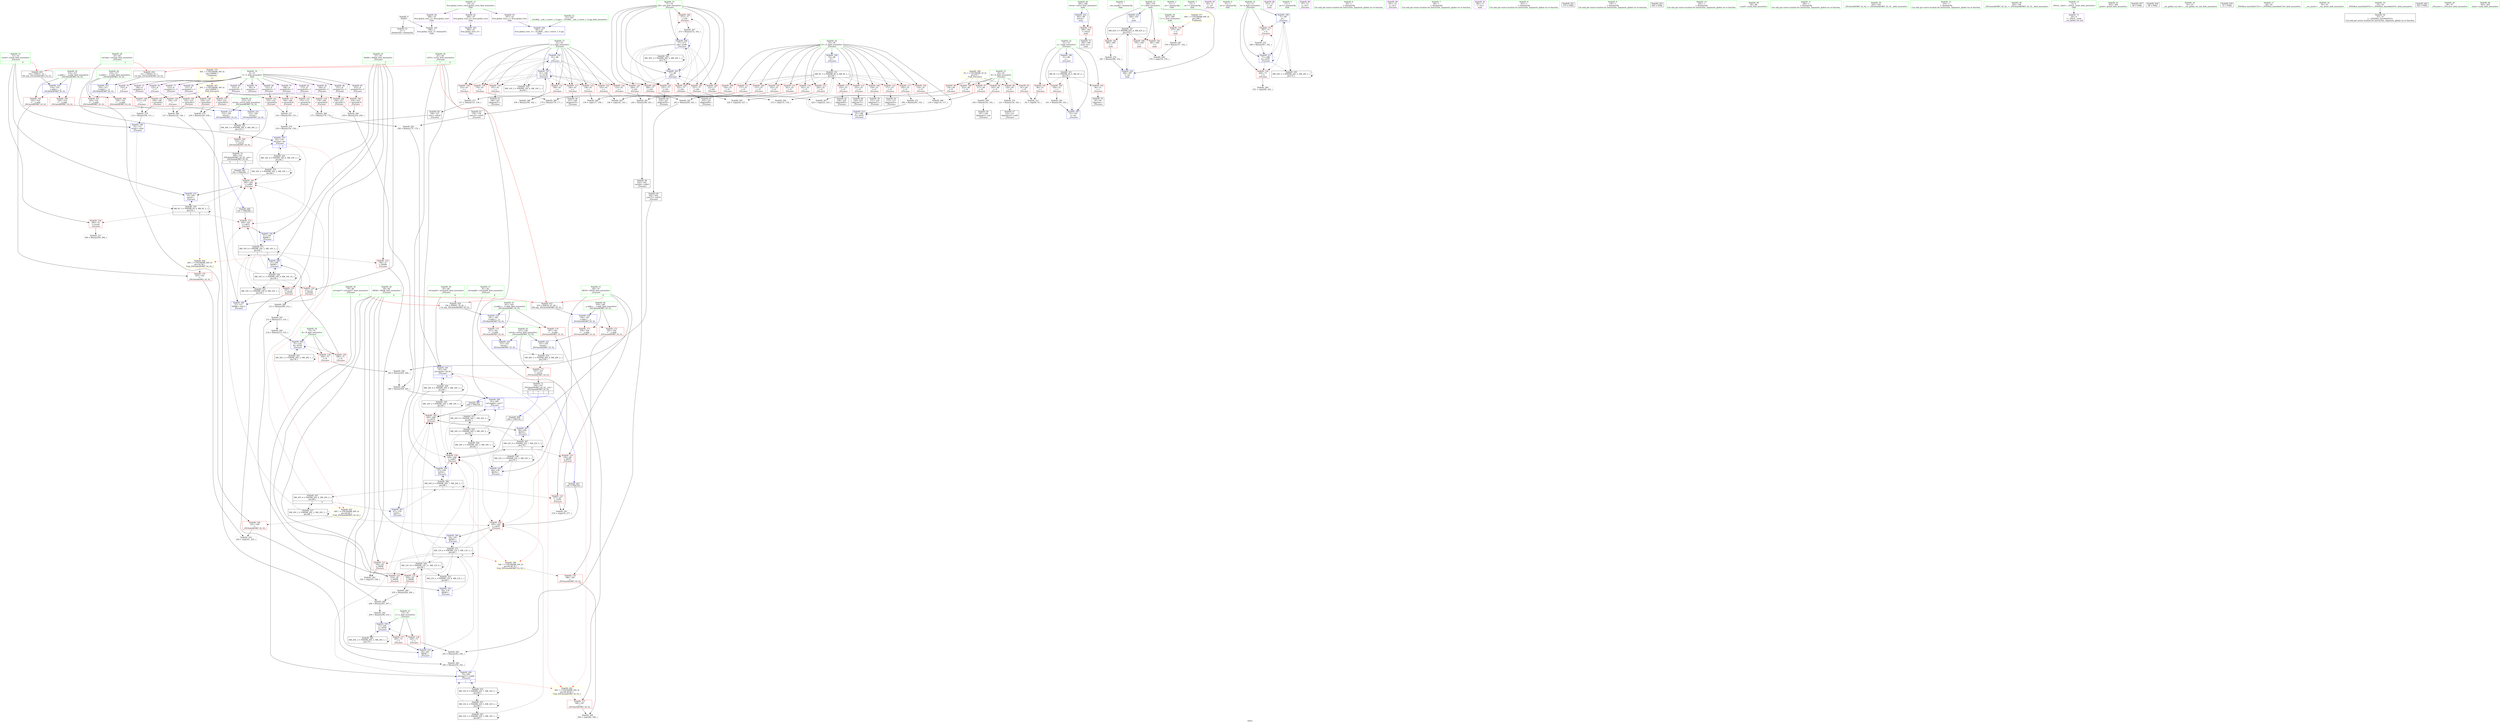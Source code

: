 digraph "SVFG" {
	label="SVFG";

	Node0x55f111d19080 [shape=record,color=grey,label="{NodeID: 0\nNullPtr}"];
	Node0x55f111d19080 -> Node0x55f111d45d90[style=solid];
	Node0x55f111d19080 -> Node0x55f111d4da40[style=solid];
	Node0x55f111d55060 [shape=record,color=grey,label="{NodeID: 277\n154 = Binary(149, 153, )\n}"];
	Node0x55f111d55060 -> Node0x55f111d55360[style=solid];
	Node0x55f111d48310 [shape=record,color=blue,label="{NodeID: 194\n57\<--164\nMAXK\<--\n_Z5scasev\n}"];
	Node0x55f111d48310 -> Node0x55f111d66e90[style=dashed];
	Node0x55f111d45530 [shape=record,color=red,label="{NodeID: 111\n177\<--55\n\<--i5\n_Z5scasev\n}"];
	Node0x55f111d45530 -> Node0x55f111d55de0[style=solid];
	Node0x55f111d43800 [shape=record,color=green,label="{NodeID: 28\n63\<--64\nref.tmp\<--ref.tmp_field_insensitive\n_Z5scasev\n|{|<s1>5}}"];
	Node0x55f111d43800 -> Node0x55f111d48240[style=solid];
	Node0x55f111d43800:s1 -> Node0x55f111d98470[style=solid,color=red];
	Node0x55f111d57a60 [shape=record,color=grey,label="{NodeID: 305\n228 = cmp(226, 227, )\n}"];
	Node0x55f111d50890 [shape=record,color=blue,label="{NodeID: 222\n365\<--88\nretval\<--\nmain\n}"];
	Node0x55f111d50890 -> Node0x55f111d4d430[style=dashed];
	Node0x55f111d4b480 [shape=record,color=red,label="{NodeID: 139\n280\<--75\n\<--R\n_Z5scasev\n}"];
	Node0x55f111d4b480 -> Node0x55f111d48f40[style=solid];
	Node0x55f111d46060 [shape=record,color=black,label="{NodeID: 56\n107\<--106\nidxprom2\<--sub\n_Z5scasev\n}"];
	Node0x55f111d6a8a0 [shape=record,color=black,label="{NodeID: 333\nMR_12V_2 = PHI(MR_12V_8, MR_12V_1, )\npts\{60 \}\n}"];
	Node0x55f111d6a8a0 -> Node0x55f111d4df50[style=dashed];
	Node0x55f111d4cb40 [shape=record,color=red,label="{NodeID: 167\n320\<--316\n\<--__b.addr\n_ZSt3minIdERKT_S2_S2_\n}"];
	Node0x55f111d4cb40 -> Node0x55f111d4cce0[style=solid];
	Node0x55f111d47720 [shape=record,color=purple,label="{NodeID: 84\n237\<--8\narrayidx61\<--T\n_Z5scasev\n}"];
	Node0x55f111d47720 -> Node0x55f111d4c3f0[style=solid];
	Node0x55f111d3ae70 [shape=record,color=green,label="{NodeID: 1\n7\<--1\n__dso_handle\<--dummyObj\nGlob }"];
	Node0x55f111d551e0 [shape=record,color=grey,label="{NodeID: 278\n112 = Binary(109, 111, )\n}"];
	Node0x55f111d551e0 -> Node0x55f111d4dce0[style=solid];
	Node0x55f111d483e0 [shape=record,color=blue,label="{NodeID: 195\n65\<--180\nref.tmp26\<--div34\n_Z5scasev\n|{|<s2>6}}"];
	Node0x55f111d483e0 -> Node0x55f111d4c250[style=dashed];
	Node0x55f111d483e0 -> Node0x55f111d685a0[style=dashed];
	Node0x55f111d483e0:s2 -> Node0x55f111d4f040[style=dashed,color=red];
	Node0x55f111d45600 [shape=record,color=red,label="{NodeID: 112\n226\<--55\n\<--i5\n_Z5scasev\n}"];
	Node0x55f111d45600 -> Node0x55f111d57a60[style=solid];
	Node0x55f111d438d0 [shape=record,color=green,label="{NodeID: 29\n65\<--66\nref.tmp26\<--ref.tmp26_field_insensitive\n_Z5scasev\n|{|<s1>6}}"];
	Node0x55f111d438d0 -> Node0x55f111d483e0[style=solid];
	Node0x55f111d438d0:s1 -> Node0x55f111d98160[style=solid,color=red];
	Node0x55f111d57be0 [shape=record,color=grey,label="{NodeID: 306\n118 = cmp(116, 117, )\n}"];
	Node0x55f111d50960 [shape=record,color=blue,label="{NodeID: 223\n369\<--102\ni\<--\nmain\n}"];
	Node0x55f111d50960 -> Node0x55f111d68aa0[style=dashed];
	Node0x55f111d4b550 [shape=record,color=red,label="{NodeID: 140\n222\<--77\n\<--j50\n_Z5scasev\n}"];
	Node0x55f111d4b550 -> Node0x55f111d57d60[style=solid];
	Node0x55f111d46130 [shape=record,color=black,label="{NodeID: 57\n122\<--121\nidxprom10\<--sub9\n_Z5scasev\n}"];
	Node0x55f111d6ada0 [shape=record,color=black,label="{NodeID: 334\nMR_14V_2 = PHI(MR_14V_4, MR_14V_1, )\npts\{62 \}\n}"];
	Node0x55f111d6ada0 -> Node0x55f111d48170[style=dashed];
	Node0x55f111d4cc10 [shape=record,color=red,label="{NodeID: 168\n326\<--316\n\<--__b.addr\n_ZSt3minIdERKT_S2_S2_\n}"];
	Node0x55f111d4cc10 -> Node0x55f111d503b0[style=solid];
	Node0x55f111d477f0 [shape=record,color=purple,label="{NodeID: 85\n253\<--8\narrayidx70\<--T\n_Z5scasev\n}"];
	Node0x55f111d477f0 -> Node0x55f111d4c590[style=solid];
	Node0x55f111d41c40 [shape=record,color=green,label="{NodeID: 2\n11\<--1\n.str\<--dummyObj\nGlob }"];
	Node0x55f111d55360 [shape=record,color=grey,label="{NodeID: 279\n159 = Binary(154, 158, )\n}"];
	Node0x55f111d55360 -> Node0x55f111d48240[style=solid];
	Node0x55f111d484b0 [shape=record,color=blue,label="{NodeID: 196\n59\<--185\nMINK\<--\n_Z5scasev\n}"];
	Node0x55f111d484b0 -> Node0x55f111d66f80[style=dashed];
	Node0x55f111d456d0 [shape=record,color=red,label="{NodeID: 113\n235\<--55\n\<--i5\n_Z5scasev\n}"];
	Node0x55f111d456d0 -> Node0x55f111d467b0[style=solid];
	Node0x55f111d439a0 [shape=record,color=green,label="{NodeID: 30\n67\<--68\nLEPS\<--LEPS_field_insensitive\n_Z5scasev\n|{|<s3>7|<s4>9}}"];
	Node0x55f111d439a0 -> Node0x55f111d4aed0[style=solid];
	Node0x55f111d439a0 -> Node0x55f111d488c0[style=solid];
	Node0x55f111d439a0 -> Node0x55f111d48c00[style=solid];
	Node0x55f111d439a0:s3 -> Node0x55f111d97e10[style=solid,color=red];
	Node0x55f111d439a0:s4 -> Node0x55f111d98470[style=solid,color=red];
	Node0x55f111d57d60 [shape=record,color=grey,label="{NodeID: 307\n224 = cmp(222, 223, )\n}"];
	Node0x55f111d50a30 [shape=record,color=blue,label="{NodeID: 224\n369\<--387\ni\<--inc\nmain\n}"];
	Node0x55f111d50a30 -> Node0x55f111d68aa0[style=dashed];
	Node0x55f111d4b620 [shape=record,color=red,label="{NodeID: 141\n227\<--77\n\<--j50\n_Z5scasev\n}"];
	Node0x55f111d4b620 -> Node0x55f111d57a60[style=solid];
	Node0x55f111d46200 [shape=record,color=black,label="{NodeID: 58\n147\<--146\nidxprom19\<--\n_Z5scasev\n}"];
	Node0x55f111d6b2a0 [shape=record,color=black,label="{NodeID: 335\nMR_16V_2 = PHI(MR_16V_3, MR_16V_1, )\npts\{64 \}\n}"];
	Node0x55f111d6b2a0 -> Node0x55f111d4c800[style=dashed];
	Node0x55f111d6b2a0 -> Node0x55f111d48240[style=dashed];
	Node0x55f111d6b2a0 -> Node0x55f111d680a0[style=dashed];
	Node0x55f111d6b2a0 -> Node0x55f111d6b2a0[style=dashed];
	Node0x55f111d4cce0 [shape=record,color=red,label="{NodeID: 169\n321\<--320\n\<--\n_ZSt3minIdERKT_S2_S2_\n}"];
	Node0x55f111d4cce0 -> Node0x55f111d581e0[style=solid];
	Node0x55f111d478c0 [shape=record,color=purple,label="{NodeID: 86\n257\<--8\narrayidx72\<--T\n_Z5scasev\n}"];
	Node0x55f111d478c0 -> Node0x55f111d4c660[style=solid];
	Node0x55f111d41cd0 [shape=record,color=green,label="{NodeID: 3\n13\<--1\n.str.1\<--dummyObj\nGlob }"];
	Node0x55f111d554e0 [shape=record,color=grey,label="{NodeID: 280\n190 = Binary(189, 102, )\n}"];
	Node0x55f111d554e0 -> Node0x55f111d48580[style=solid];
	Node0x55f111d48580 [shape=record,color=blue,label="{NodeID: 197\n61\<--190\nj\<--inc38\n_Z5scasev\n}"];
	Node0x55f111d48580 -> Node0x55f111d4a850[style=dashed];
	Node0x55f111d48580 -> Node0x55f111d4a920[style=dashed];
	Node0x55f111d48580 -> Node0x55f111d4a9f0[style=dashed];
	Node0x55f111d48580 -> Node0x55f111d4aac0[style=dashed];
	Node0x55f111d48580 -> Node0x55f111d4ab90[style=dashed];
	Node0x55f111d48580 -> Node0x55f111d4ac60[style=dashed];
	Node0x55f111d48580 -> Node0x55f111d4ad30[style=dashed];
	Node0x55f111d48580 -> Node0x55f111d4ae00[style=dashed];
	Node0x55f111d48580 -> Node0x55f111d48580[style=dashed];
	Node0x55f111d48580 -> Node0x55f111d6ada0[style=dashed];
	Node0x55f111d457a0 [shape=record,color=red,label="{NodeID: 114\n241\<--55\n\<--i5\n_Z5scasev\n}"];
	Node0x55f111d457a0 -> Node0x55f111d55660[style=solid];
	Node0x55f111d43a70 [shape=record,color=green,label="{NodeID: 31\n69\<--70\nREPS\<--REPS_field_insensitive\n_Z5scasev\n|{|<s3>8}}"];
	Node0x55f111d43a70 -> Node0x55f111d4afa0[style=solid];
	Node0x55f111d43a70 -> Node0x55f111d48990[style=solid];
	Node0x55f111d43a70 -> Node0x55f111d48da0[style=solid];
	Node0x55f111d43a70:s3 -> Node0x55f111d97e10[style=solid,color=red];
	Node0x55f111d57ee0 [shape=record,color=grey,label="{NodeID: 308\n139 = cmp(137, 138, )\n}"];
	Node0x55f111d4b6f0 [shape=record,color=red,label="{NodeID: 142\n231\<--77\n\<--j50\n_Z5scasev\n}"];
	Node0x55f111d4b6f0 -> Node0x55f111d466e0[style=solid];
	Node0x55f111d462d0 [shape=record,color=black,label="{NodeID: 59\n151\<--150\nidxprom21\<--\n_Z5scasev\n}"];
	Node0x55f111d6b7a0 [shape=record,color=black,label="{NodeID: 336\nMR_18V_2 = PHI(MR_18V_3, MR_18V_1, )\npts\{66 \}\n}"];
	Node0x55f111d6b7a0 -> Node0x55f111d4c4c0[style=dashed];
	Node0x55f111d6b7a0 -> Node0x55f111d4c730[style=dashed];
	Node0x55f111d6b7a0 -> Node0x55f111d483e0[style=dashed];
	Node0x55f111d6b7a0 -> Node0x55f111d685a0[style=dashed];
	Node0x55f111d6b7a0 -> Node0x55f111d6b7a0[style=dashed];
	Node0x55f111d4cdb0 [shape=record,color=red,label="{NodeID: 170\n323\<--322\n\<--\n_ZSt3minIdERKT_S2_S2_\n}"];
	Node0x55f111d4cdb0 -> Node0x55f111d581e0[style=solid];
	Node0x55f111d47990 [shape=record,color=purple,label="{NodeID: 87\n83\<--11\n\<--.str\n_Z5scasev\n}"];
	Node0x55f111d41d60 [shape=record,color=green,label="{NodeID: 4\n15\<--1\n.str.2\<--dummyObj\nGlob }"];
	Node0x55f111d55660 [shape=record,color=grey,label="{NodeID: 281\n242 = Binary(240, 241, )\n}"];
	Node0x55f111d55660 -> Node0x55f111d46880[style=solid];
	Node0x55f111d48650 [shape=record,color=blue,label="{NodeID: 198\n71\<--88\nk\<--\n_Z5scasev\n}"];
	Node0x55f111d48650 -> Node0x55f111d4b070[style=dashed];
	Node0x55f111d48650 -> Node0x55f111d4b140[style=dashed];
	Node0x55f111d48650 -> Node0x55f111d490e0[style=dashed];
	Node0x55f111d48650 -> Node0x55f111d6c6a0[style=dashed];
	Node0x55f111d45870 [shape=record,color=red,label="{NodeID: 115\n255\<--55\n\<--i5\n_Z5scasev\n}"];
	Node0x55f111d45870 -> Node0x55f111d46a20[style=solid];
	Node0x55f111d43b40 [shape=record,color=green,label="{NodeID: 32\n71\<--72\nk\<--k_field_insensitive\n_Z5scasev\n}"];
	Node0x55f111d43b40 -> Node0x55f111d4b070[style=solid];
	Node0x55f111d43b40 -> Node0x55f111d4b140[style=solid];
	Node0x55f111d43b40 -> Node0x55f111d48650[style=solid];
	Node0x55f111d43b40 -> Node0x55f111d490e0[style=solid];
	Node0x55f111d58060 [shape=record,color=grey,label="{NodeID: 309\n379 = cmp(376, 378, )\n}"];
	Node0x55f111d4b7c0 [shape=record,color=red,label="{NodeID: 143\n240\<--77\n\<--j50\n_Z5scasev\n}"];
	Node0x55f111d4b7c0 -> Node0x55f111d55660[style=solid];
	Node0x55f111d463a0 [shape=record,color=black,label="{NodeID: 60\n158\<--157\nconv\<--sub24\n_Z5scasev\n}"];
	Node0x55f111d463a0 -> Node0x55f111d55360[style=solid];
	Node0x55f111d6bca0 [shape=record,color=black,label="{NodeID: 337\nMR_20V_2 = PHI(MR_20V_3, MR_20V_1, )\npts\{68 \}\n}"];
	Node0x55f111d6bca0 -> Node0x55f111d4bfe0[style=dashed];
	Node0x55f111d6bca0 -> Node0x55f111d4c250[style=dashed];
	Node0x55f111d6bca0 -> Node0x55f111d6bca0[style=dashed];
	Node0x55f111d6bca0 -> Node0x55f111d6eea0[style=dashed];
	Node0x55f111d4ce80 [shape=record,color=red,label="{NodeID: 171\n357\<--337\n\<--retval\n_ZSt3maxIdERKT_S2_S2_\n}"];
	Node0x55f111d4ce80 -> Node0x55f111d46c90[style=solid];
	Node0x55f111d47a60 [shape=record,color=purple,label="{NodeID: 88\n372\<--11\n\<--.str\nmain\n}"];
	Node0x55f111d41df0 [shape=record,color=green,label="{NodeID: 5\n17\<--1\n.str.3\<--dummyObj\nGlob }"];
	Node0x55f111d557e0 [shape=record,color=grey,label="{NodeID: 282\n246 = Binary(239, 245, )\n}"];
	Node0x55f111d557e0 -> Node0x55f111d48b30[style=solid];
	Node0x55f111d48720 [shape=record,color=blue,label="{NodeID: 199\n73\<--209\nL\<--div46\n_Z5scasev\n}"];
	Node0x55f111d48720 -> Node0x55f111d4b210[style=dashed];
	Node0x55f111d48720 -> Node0x55f111d4b2e0[style=dashed];
	Node0x55f111d48720 -> Node0x55f111d48720[style=dashed];
	Node0x55f111d48720 -> Node0x55f111d6cba0[style=dashed];
	Node0x55f111d4a1d0 [shape=record,color=red,label="{NodeID: 116\n261\<--55\n\<--i5\n_Z5scasev\n}"];
	Node0x55f111d4a1d0 -> Node0x55f111d56560[style=solid];
	Node0x55f111d43c10 [shape=record,color=green,label="{NodeID: 33\n73\<--74\nL\<--L_field_insensitive\n_Z5scasev\n}"];
	Node0x55f111d43c10 -> Node0x55f111d4b210[style=solid];
	Node0x55f111d43c10 -> Node0x55f111d4b2e0[style=solid];
	Node0x55f111d43c10 -> Node0x55f111d48720[style=solid];
	Node0x55f111d581e0 [shape=record,color=grey,label="{NodeID: 310\n324 = cmp(321, 323, )\n}"];
	Node0x55f111d4b890 [shape=record,color=red,label="{NodeID: 144\n251\<--77\n\<--j50\n_Z5scasev\n}"];
	Node0x55f111d4b890 -> Node0x55f111d46950[style=solid];
	Node0x55f111d46470 [shape=record,color=black,label="{NodeID: 61\n168\<--167\nidxprom27\<--\n_Z5scasev\n}"];
	Node0x55f111d6c1a0 [shape=record,color=black,label="{NodeID: 338\nMR_22V_2 = PHI(MR_22V_3, MR_22V_1, )\npts\{70 \}\n}"];
	Node0x55f111d6c1a0 -> Node0x55f111d4c250[style=dashed];
	Node0x55f111d6c1a0 -> Node0x55f111d48990[style=dashed];
	Node0x55f111d6c1a0 -> Node0x55f111d6c1a0[style=dashed];
	Node0x55f111d4cf50 [shape=record,color=red,label="{NodeID: 172\n345\<--339\n\<--__a.addr\n_ZSt3maxIdERKT_S2_S2_\n}"];
	Node0x55f111d4cf50 -> Node0x55f111d4d290[style=solid];
	Node0x55f111d47b30 [shape=record,color=purple,label="{NodeID: 89\n97\<--13\n\<--.str.1\n_Z5scasev\n}"];
	Node0x55f111d42630 [shape=record,color=green,label="{NodeID: 6\n20\<--1\n\<--dummyObj\nCan only get source location for instruction, argument, global var or function.}"];
	Node0x55f111d74da0 [shape=record,color=black,label="{NodeID: 366\nMR_20V_6 = PHI(MR_20V_7, MR_20V_5, )\npts\{68 \}\n|{|<s5>7}}"];
	Node0x55f111d74da0 -> Node0x55f111d4aed0[style=dashed];
	Node0x55f111d74da0 -> Node0x55f111d4c4c0[style=dashed];
	Node0x55f111d74da0 -> Node0x55f111d48c00[style=dashed];
	Node0x55f111d74da0 -> Node0x55f111d6eea0[style=dashed];
	Node0x55f111d74da0 -> Node0x55f111d74da0[style=dashed];
	Node0x55f111d74da0:s5 -> Node0x55f111d4eda0[style=dashed,color=red];
	Node0x55f111d55960 [shape=record,color=grey,label="{NodeID: 283\n245 = Binary(243, 244, )\n}"];
	Node0x55f111d55960 -> Node0x55f111d557e0[style=solid];
	Node0x55f111d487f0 [shape=record,color=blue,label="{NodeID: 200\n75\<--216\nR\<--div49\n_Z5scasev\n}"];
	Node0x55f111d487f0 -> Node0x55f111d4b3b0[style=dashed];
	Node0x55f111d487f0 -> Node0x55f111d4b480[style=dashed];
	Node0x55f111d487f0 -> Node0x55f111d487f0[style=dashed];
	Node0x55f111d487f0 -> Node0x55f111d6d0a0[style=dashed];
	Node0x55f111d4a2a0 [shape=record,color=red,label="{NodeID: 117\n295\<--55\n\<--i5\n_Z5scasev\n}"];
	Node0x55f111d4a2a0 -> Node0x55f111d548e0[style=solid];
	Node0x55f111d43ce0 [shape=record,color=green,label="{NodeID: 34\n75\<--76\nR\<--R_field_insensitive\n_Z5scasev\n}"];
	Node0x55f111d43ce0 -> Node0x55f111d4b3b0[style=solid];
	Node0x55f111d43ce0 -> Node0x55f111d4b480[style=solid];
	Node0x55f111d43ce0 -> Node0x55f111d487f0[style=solid];
	Node0x55f111d58360 [shape=record,color=grey,label="{NodeID: 311\n92 = cmp(90, 91, )\n}"];
	Node0x55f111d4b960 [shape=record,color=red,label="{NodeID: 145\n260\<--77\n\<--j50\n_Z5scasev\n}"];
	Node0x55f111d4b960 -> Node0x55f111d56560[style=solid];
	Node0x55f111d46540 [shape=record,color=black,label="{NodeID: 62\n172\<--171\nidxprom29\<--\n_Z5scasev\n}"];
	Node0x55f111d6c6a0 [shape=record,color=black,label="{NodeID: 339\nMR_24V_2 = PHI(MR_24V_3, MR_24V_1, )\npts\{72 \}\n}"];
	Node0x55f111d6c6a0 -> Node0x55f111d48650[style=dashed];
	Node0x55f111d6c6a0 -> Node0x55f111d6c6a0[style=dashed];
	Node0x55f111d4d020 [shape=record,color=red,label="{NodeID: 173\n354\<--339\n\<--__a.addr\n_ZSt3maxIdERKT_S2_S2_\n}"];
	Node0x55f111d4d020 -> Node0x55f111d507c0[style=solid];
	Node0x55f111d47c00 [shape=record,color=purple,label="{NodeID: 90\n301\<--15\n\<--.str.2\n_Z5scasev\n}"];
	Node0x55f111d426c0 [shape=record,color=green,label="{NodeID: 7\n88\<--1\n\<--dummyObj\nCan only get source location for instruction, argument, global var or function.}"];
	Node0x55f111d752a0 [shape=record,color=black,label="{NodeID: 367\nMR_22V_6 = PHI(MR_22V_7, MR_22V_5, )\npts\{70 \}\n|{|<s7>8}}"];
	Node0x55f111d752a0 -> Node0x55f111d4afa0[style=dashed];
	Node0x55f111d752a0 -> Node0x55f111d4c4c0[style=dashed];
	Node0x55f111d752a0 -> Node0x55f111d4c730[style=dashed];
	Node0x55f111d752a0 -> Node0x55f111d48990[style=dashed];
	Node0x55f111d752a0 -> Node0x55f111d48da0[style=dashed];
	Node0x55f111d752a0 -> Node0x55f111d6c1a0[style=dashed];
	Node0x55f111d752a0 -> Node0x55f111d752a0[style=dashed];
	Node0x55f111d752a0:s7 -> Node0x55f111d4eda0[style=dashed,color=red];
	Node0x55f111d55ae0 [shape=record,color=grey,label="{NodeID: 284\n127 = Binary(124, 126, )\n}"];
	Node0x55f111d55ae0 -> Node0x55f111d4de80[style=solid];
	Node0x55f111d488c0 [shape=record,color=blue,label="{NodeID: 201\n67\<--130\nLEPS\<--\n_Z5scasev\n}"];
	Node0x55f111d488c0 -> Node0x55f111d74da0[style=dashed];
	Node0x55f111d4a370 [shape=record,color=red,label="{NodeID: 118\n194\<--57\n\<--MAXK\n_Z5scasev\n}"];
	Node0x55f111d4a370 -> Node0x55f111d575e0[style=solid];
	Node0x55f111d43db0 [shape=record,color=green,label="{NodeID: 35\n77\<--78\nj50\<--j50_field_insensitive\n_Z5scasev\n}"];
	Node0x55f111d43db0 -> Node0x55f111d4b550[style=solid];
	Node0x55f111d43db0 -> Node0x55f111d4b620[style=solid];
	Node0x55f111d43db0 -> Node0x55f111d4b6f0[style=solid];
	Node0x55f111d43db0 -> Node0x55f111d4b7c0[style=solid];
	Node0x55f111d43db0 -> Node0x55f111d4b890[style=solid];
	Node0x55f111d43db0 -> Node0x55f111d4b960[style=solid];
	Node0x55f111d43db0 -> Node0x55f111d4ba30[style=solid];
	Node0x55f111d43db0 -> Node0x55f111d48a60[style=solid];
	Node0x55f111d43db0 -> Node0x55f111d48e70[style=solid];
	Node0x55f111d4ba30 [shape=record,color=red,label="{NodeID: 146\n272\<--77\n\<--j50\n_Z5scasev\n}"];
	Node0x55f111d4ba30 -> Node0x55f111d49f20[style=solid];
	Node0x55f111d46610 [shape=record,color=black,label="{NodeID: 63\n179\<--178\nconv33\<--sub32\n_Z5scasev\n}"];
	Node0x55f111d46610 -> Node0x55f111d55c60[style=solid];
	Node0x55f111d6cba0 [shape=record,color=black,label="{NodeID: 340\nMR_26V_2 = PHI(MR_26V_3, MR_26V_1, )\npts\{74 \}\n}"];
	Node0x55f111d6cba0 -> Node0x55f111d48720[style=dashed];
	Node0x55f111d6cba0 -> Node0x55f111d6cba0[style=dashed];
	Node0x55f111d4d0f0 [shape=record,color=red,label="{NodeID: 174\n347\<--341\n\<--__b.addr\n_ZSt3maxIdERKT_S2_S2_\n}"];
	Node0x55f111d4d0f0 -> Node0x55f111d4d360[style=solid];
	Node0x55f111d47cd0 [shape=record,color=purple,label="{NodeID: 91\n382\<--17\n\<--.str.3\nmain\n}"];
	Node0x55f111d42750 [shape=record,color=green,label="{NodeID: 8\n102\<--1\n\<--dummyObj\nCan only get source location for instruction, argument, global var or function.}"];
	Node0x55f1119d1d80 [shape=record,color=black,label="{NodeID: 451\n373 = PHI()\n}"];
	Node0x55f111d55c60 [shape=record,color=grey,label="{NodeID: 285\n180 = Binary(175, 179, )\n}"];
	Node0x55f111d55c60 -> Node0x55f111d483e0[style=solid];
	Node0x55f111d48990 [shape=record,color=blue,label="{NodeID: 202\n69\<--130\nREPS\<--\n_Z5scasev\n}"];
	Node0x55f111d48990 -> Node0x55f111d752a0[style=dashed];
	Node0x55f111d4a440 [shape=record,color=red,label="{NodeID: 119\n207\<--57\n\<--MAXK\n_Z5scasev\n}"];
	Node0x55f111d4a440 -> Node0x55f111d4a0a0[style=solid];
	Node0x55f111d43e80 [shape=record,color=green,label="{NodeID: 36\n79\<--80\nref.tmp57\<--ref.tmp57_field_insensitive\n_Z5scasev\n|{|<s1>7}}"];
	Node0x55f111d43e80 -> Node0x55f111d48b30[style=solid];
	Node0x55f111d43e80:s1 -> Node0x55f111d98160[style=solid,color=red];
	Node0x55f111d4bb00 [shape=record,color=red,label="{NodeID: 147\n109\<--108\n\<--arrayidx3\n_Z5scasev\n}"];
	Node0x55f111d4bb00 -> Node0x55f111d551e0[style=solid];
	Node0x55f111d466e0 [shape=record,color=black,label="{NodeID: 64\n232\<--231\nidxprom58\<--\n_Z5scasev\n}"];
	Node0x55f111d6d0a0 [shape=record,color=black,label="{NodeID: 341\nMR_28V_2 = PHI(MR_28V_3, MR_28V_1, )\npts\{76 \}\n}"];
	Node0x55f111d6d0a0 -> Node0x55f111d487f0[style=dashed];
	Node0x55f111d6d0a0 -> Node0x55f111d6d0a0[style=dashed];
	Node0x55f111d4d1c0 [shape=record,color=red,label="{NodeID: 175\n351\<--341\n\<--__b.addr\n_ZSt3maxIdERKT_S2_S2_\n}"];
	Node0x55f111d4d1c0 -> Node0x55f111d506f0[style=solid];
	Node0x55f111d47da0 [shape=record,color=purple,label="{NodeID: 92\n396\<--19\nllvm.global_ctors_0\<--llvm.global_ctors\nGlob }"];
	Node0x55f111d47da0 -> Node0x55f111d4d840[style=solid];
	Node0x55f111d427e0 [shape=record,color=green,label="{NodeID: 9\n130\<--1\n\<--dummyObj\nCan only get source location for instruction, argument, global var or function.}"];
	Node0x55f111d97d10 [shape=record,color=black,label="{NodeID: 452\n383 = PHI()\n}"];
	Node0x55f111d55de0 [shape=record,color=grey,label="{NodeID: 286\n178 = Binary(176, 177, )\n}"];
	Node0x55f111d55de0 -> Node0x55f111d46610[style=solid];
	Node0x55f111d48a60 [shape=record,color=blue,label="{NodeID: 203\n77\<--88\nj50\<--\n_Z5scasev\n}"];
	Node0x55f111d48a60 -> Node0x55f111d4b550[style=dashed];
	Node0x55f111d48a60 -> Node0x55f111d4b620[style=dashed];
	Node0x55f111d48a60 -> Node0x55f111d4b6f0[style=dashed];
	Node0x55f111d48a60 -> Node0x55f111d4b7c0[style=dashed];
	Node0x55f111d48a60 -> Node0x55f111d4b890[style=dashed];
	Node0x55f111d48a60 -> Node0x55f111d4b960[style=dashed];
	Node0x55f111d48a60 -> Node0x55f111d4ba30[style=dashed];
	Node0x55f111d48a60 -> Node0x55f111d48a60[style=dashed];
	Node0x55f111d48a60 -> Node0x55f111d48e70[style=dashed];
	Node0x55f111d48a60 -> Node0x55f111d6d5a0[style=dashed];
	Node0x55f111d4a510 [shape=record,color=red,label="{NodeID: 120\n212\<--57\n\<--MAXK\n_Z5scasev\n}"];
	Node0x55f111d4a510 -> Node0x55f111d56260[style=solid];
	Node0x55f111d43f50 [shape=record,color=green,label="{NodeID: 37\n81\<--82\nref.tmp68\<--ref.tmp68_field_insensitive\n_Z5scasev\n|{|<s1>8}}"];
	Node0x55f111d43f50 -> Node0x55f111d48cd0[style=solid];
	Node0x55f111d43f50:s1 -> Node0x55f111d98160[style=solid,color=red];
	Node0x55f111d4ebb0 [shape=record,color=yellow,style=double,label="{NodeID: 397\n36V_1 = ENCHI(MR_36V_0)\npts\{100000 \}\nFun[_Z5scasev]}"];
	Node0x55f111d4ebb0 -> Node0x55f111d4bb00[style=dashed];
	Node0x55f111d4ebb0 -> Node0x55f111d4bbd0[style=dashed];
	Node0x55f111d4ebb0 -> Node0x55f111d4bca0[style=dashed];
	Node0x55f111d4ebb0 -> Node0x55f111d4bd70[style=dashed];
	Node0x55f111d4ebb0 -> Node0x55f111d4be40[style=dashed];
	Node0x55f111d4ebb0 -> Node0x55f111d4bf10[style=dashed];
	Node0x55f111d4ebb0 -> Node0x55f111d4c0b0[style=dashed];
	Node0x55f111d4ebb0 -> Node0x55f111d4c180[style=dashed];
	Node0x55f111d4ebb0 -> Node0x55f111d4c320[style=dashed];
	Node0x55f111d4ebb0 -> Node0x55f111d4c3f0[style=dashed];
	Node0x55f111d4ebb0 -> Node0x55f111d4c590[style=dashed];
	Node0x55f111d4ebb0 -> Node0x55f111d4c660[style=dashed];
	Node0x55f111d645a0 [shape=record,color=black,label="{NodeID: 314\nMR_32V_6 = PHI(MR_32V_7, MR_32V_5, )\npts\{80 \}\n}"];
	Node0x55f111d645a0 -> Node0x55f111d48b30[style=dashed];
	Node0x55f111d645a0 -> Node0x55f111d645a0[style=dashed];
	Node0x55f111d645a0 -> Node0x55f111d70ca0[style=dashed];
	Node0x55f111d4bbd0 [shape=record,color=red,label="{NodeID: 148\n111\<--110\n\<--\n_Z5scasev\n}"];
	Node0x55f111d4bbd0 -> Node0x55f111d551e0[style=solid];
	Node0x55f111d467b0 [shape=record,color=black,label="{NodeID: 65\n236\<--235\nidxprom60\<--\n_Z5scasev\n}"];
	Node0x55f111d6d5a0 [shape=record,color=black,label="{NodeID: 342\nMR_30V_2 = PHI(MR_30V_3, MR_30V_1, )\npts\{78 \}\n}"];
	Node0x55f111d6d5a0 -> Node0x55f111d48a60[style=dashed];
	Node0x55f111d6d5a0 -> Node0x55f111d6d5a0[style=dashed];
	Node0x55f111d4d290 [shape=record,color=red,label="{NodeID: 176\n346\<--345\n\<--\n_ZSt3maxIdERKT_S2_S2_\n}"];
	Node0x55f111d4d290 -> Node0x55f111d57160[style=solid];
	Node0x55f111d47ea0 [shape=record,color=purple,label="{NodeID: 93\n397\<--19\nllvm.global_ctors_1\<--llvm.global_ctors\nGlob }"];
	Node0x55f111d47ea0 -> Node0x55f111d4d940[style=solid];
	Node0x55f111d42870 [shape=record,color=green,label="{NodeID: 10\n202\<--1\n\<--dummyObj\nCan only get source location for instruction, argument, global var or function.}"];
	Node0x55f111d97e10 [shape=record,color=black,label="{NodeID: 453\n335 = PHI(59, 67, 69, )\n0th arg _ZSt3maxIdERKT_S2_S2_ }"];
	Node0x55f111d97e10 -> Node0x55f111d50550[style=solid];
	Node0x55f111d55f60 [shape=record,color=grey,label="{NodeID: 287\n378 = Binary(377, 102, )\n}"];
	Node0x55f111d55f60 -> Node0x55f111d58060[style=solid];
	Node0x55f111d48b30 [shape=record,color=blue,label="{NodeID: 204\n79\<--246\nref.tmp57\<--sub66\n_Z5scasev\n|{|<s3>7}}"];
	Node0x55f111d48b30 -> Node0x55f111d4c4c0[style=dashed];
	Node0x55f111d48b30 -> Node0x55f111d4c730[style=dashed];
	Node0x55f111d48b30 -> Node0x55f111d645a0[style=dashed];
	Node0x55f111d48b30:s3 -> Node0x55f111d4f040[style=dashed,color=red];
	Node0x55f111d4a5e0 [shape=record,color=red,label="{NodeID: 121\n193\<--59\n\<--MINK\n_Z5scasev\n}"];
	Node0x55f111d4a5e0 -> Node0x55f111d575e0[style=solid];
	Node0x55f111d44020 [shape=record,color=green,label="{NodeID: 38\n85\<--86\nscanf\<--scanf_field_insensitive\n}"];
	Node0x55f111d64aa0 [shape=record,color=black,label="{NodeID: 315\nMR_34V_6 = PHI(MR_34V_7, MR_34V_5, )\npts\{82 \}\n}"];
	Node0x55f111d64aa0 -> Node0x55f111d4c4c0[style=dashed];
	Node0x55f111d64aa0 -> Node0x55f111d48cd0[style=dashed];
	Node0x55f111d64aa0 -> Node0x55f111d64aa0[style=dashed];
	Node0x55f111d64aa0 -> Node0x55f111d711a0[style=dashed];
	Node0x55f111d4bca0 [shape=record,color=red,label="{NodeID: 149\n124\<--123\n\<--arrayidx11\n_Z5scasev\n}"];
	Node0x55f111d4bca0 -> Node0x55f111d55ae0[style=solid];
	Node0x55f111d46880 [shape=record,color=black,label="{NodeID: 66\n243\<--242\nconv64\<--sub63\n_Z5scasev\n}"];
	Node0x55f111d46880 -> Node0x55f111d55960[style=solid];
	Node0x55f111d6daa0 [shape=record,color=black,label="{NodeID: 343\nMR_32V_2 = PHI(MR_32V_3, MR_32V_1, )\npts\{80 \}\n}"];
	Node0x55f111d6daa0 -> Node0x55f111d4c250[style=dashed];
	Node0x55f111d6daa0 -> Node0x55f111d6daa0[style=dashed];
	Node0x55f111d6daa0 -> Node0x55f111d70ca0[style=dashed];
	Node0x55f111d4d360 [shape=record,color=red,label="{NodeID: 177\n348\<--347\n\<--\n_ZSt3maxIdERKT_S2_S2_\n}"];
	Node0x55f111d4d360 -> Node0x55f111d57160[style=solid];
	Node0x55f111d47fa0 [shape=record,color=purple,label="{NodeID: 94\n398\<--19\nllvm.global_ctors_2\<--llvm.global_ctors\nGlob }"];
	Node0x55f111d47fa0 -> Node0x55f111d4da40[style=solid];
	Node0x55f111d42900 [shape=record,color=green,label="{NodeID: 11\n206\<--1\n\<--dummyObj\nCan only get source location for instruction, argument, global var or function.}"];
	Node0x55f111d98160 [shape=record,color=black,label="{NodeID: 454\n336 = PHI(65, 79, 81, )\n1st arg _ZSt3maxIdERKT_S2_S2_ }"];
	Node0x55f111d98160 -> Node0x55f111d50620[style=solid];
	Node0x55f111d66e90 [shape=record,color=black,label="{NodeID: 371\nMR_10V_4 = PHI(MR_10V_5, MR_10V_3, )\npts\{58 \}\n|{|<s10>5}}"];
	Node0x55f111d66e90 -> Node0x55f111d4a370[style=dashed];
	Node0x55f111d66e90 -> Node0x55f111d4a440[style=dashed];
	Node0x55f111d66e90 -> Node0x55f111d4a510[style=dashed];
	Node0x55f111d66e90 -> Node0x55f111d4bfe0[style=dashed];
	Node0x55f111d66e90 -> Node0x55f111d4c800[style=dashed];
	Node0x55f111d66e90 -> Node0x55f111d48310[style=dashed];
	Node0x55f111d66e90 -> Node0x55f111d48f40[style=dashed];
	Node0x55f111d66e90 -> Node0x55f111d68fa0[style=dashed];
	Node0x55f111d66e90 -> Node0x55f111d6a3a0[style=dashed];
	Node0x55f111d66e90 -> Node0x55f111d66e90[style=dashed];
	Node0x55f111d66e90:s10 -> Node0x55f111d4f230[style=dashed,color=red];
	Node0x55f111d560e0 [shape=record,color=grey,label="{NodeID: 288\n175 = Binary(170, 174, )\n}"];
	Node0x55f111d560e0 -> Node0x55f111d55c60[style=solid];
	Node0x55f111d48c00 [shape=record,color=blue,label="{NodeID: 205\n67\<--249\nLEPS\<--\n_Z5scasev\n}"];
	Node0x55f111d48c00 -> Node0x55f111d4c730[style=dashed];
	Node0x55f111d48c00 -> Node0x55f111d74da0[style=dashed];
	Node0x55f111d4a6b0 [shape=record,color=red,label="{NodeID: 122\n204\<--59\n\<--MINK\n_Z5scasev\n}"];
	Node0x55f111d4a6b0 -> Node0x55f111d54460[style=solid];
	Node0x55f111d44120 [shape=record,color=green,label="{NodeID: 39\n162\<--163\n_ZSt3minIdERKT_S2_S2_\<--_ZSt3minIdERKT_S2_S2__field_insensitive\n}"];
	Node0x55f111d4eda0 [shape=record,color=yellow,style=double,label="{NodeID: 399\n54V_1 = ENCHI(MR_54V_0)\npts\{60 68 70 \}\nFun[_ZSt3maxIdERKT_S2_S2_]}"];
	Node0x55f111d4eda0 -> Node0x55f111d4d290[style=dashed];
	Node0x55f111d64fa0 [shape=record,color=black,label="{NodeID: 316\nMR_48V_3 = PHI(MR_48V_4, MR_48V_2, )\npts\{338 \}\n}"];
	Node0x55f111d64fa0 -> Node0x55f111d4ce80[style=dashed];
	Node0x55f111d4bd70 [shape=record,color=red,label="{NodeID: 150\n126\<--125\n\<--\n_Z5scasev\n}"];
	Node0x55f111d4bd70 -> Node0x55f111d55ae0[style=solid];
	Node0x55f111d46950 [shape=record,color=black,label="{NodeID: 67\n252\<--251\nidxprom69\<--\n_Z5scasev\n}"];
	Node0x55f111d6dfa0 [shape=record,color=black,label="{NodeID: 344\nMR_34V_2 = PHI(MR_34V_3, MR_34V_1, )\npts\{82 \}\n}"];
	Node0x55f111d6dfa0 -> Node0x55f111d4c250[style=dashed];
	Node0x55f111d6dfa0 -> Node0x55f111d6dfa0[style=dashed];
	Node0x55f111d6dfa0 -> Node0x55f111d711a0[style=dashed];
	Node0x55f111d4d430 [shape=record,color=red,label="{NodeID: 178\n390\<--365\n\<--retval\nmain\n}"];
	Node0x55f111d4d430 -> Node0x55f111d46d60[style=solid];
	Node0x55f111d480a0 [shape=record,color=red,label="{NodeID: 95\n91\<--49\n\<--N\n_Z5scasev\n}"];
	Node0x55f111d480a0 -> Node0x55f111d58360[style=solid];
	Node0x55f111d42990 [shape=record,color=green,label="{NodeID: 12\n210\<--1\n\<--dummyObj\nCan only get source location for instruction, argument, global var or function.}"];
	Node0x55f111d98320 [shape=record,color=black,label="{NodeID: 455\n310 = PHI(57, 53, )\n0th arg _ZSt3minIdERKT_S2_S2_ }"];
	Node0x55f111d98320 -> Node0x55f111d50210[style=solid];
	Node0x55f111d66f80 [shape=record,color=black,label="{NodeID: 372\nMR_12V_4 = PHI(MR_12V_5, MR_12V_3, )\npts\{60 \}\n|{|<s11>6}}"];
	Node0x55f111d66f80 -> Node0x55f111d4a5e0[style=dashed];
	Node0x55f111d66f80 -> Node0x55f111d4a6b0[style=dashed];
	Node0x55f111d66f80 -> Node0x55f111d4a780[style=dashed];
	Node0x55f111d66f80 -> Node0x55f111d4c250[style=dashed];
	Node0x55f111d66f80 -> Node0x55f111d4c4c0[style=dashed];
	Node0x55f111d66f80 -> Node0x55f111d4c730[style=dashed];
	Node0x55f111d66f80 -> Node0x55f111d484b0[style=dashed];
	Node0x55f111d66f80 -> Node0x55f111d49010[style=dashed];
	Node0x55f111d66f80 -> Node0x55f111d694a0[style=dashed];
	Node0x55f111d66f80 -> Node0x55f111d6a8a0[style=dashed];
	Node0x55f111d66f80 -> Node0x55f111d66f80[style=dashed];
	Node0x55f111d66f80:s11 -> Node0x55f111d4eda0[style=dashed,color=red];
	Node0x55f111d56260 [shape=record,color=grey,label="{NodeID: 289\n213 = Binary(206, 212, )\n}"];
	Node0x55f111d56260 -> Node0x55f111d56e60[style=solid];
	Node0x55f111d48cd0 [shape=record,color=blue,label="{NodeID: 206\n81\<--266\nref.tmp68\<--sub77\n_Z5scasev\n|{|<s2>8}}"];
	Node0x55f111d48cd0 -> Node0x55f111d4c730[style=dashed];
	Node0x55f111d48cd0 -> Node0x55f111d64aa0[style=dashed];
	Node0x55f111d48cd0:s2 -> Node0x55f111d4f040[style=dashed,color=red];
	Node0x55f111d4a780 [shape=record,color=red,label="{NodeID: 123\n214\<--59\n\<--MINK\n_Z5scasev\n}"];
	Node0x55f111d4a780 -> Node0x55f111d56e60[style=solid];
	Node0x55f111d44220 [shape=record,color=green,label="{NodeID: 40\n183\<--184\n_ZSt3maxIdERKT_S2_S2_\<--_ZSt3maxIdERKT_S2_S2__field_insensitive\n}"];
	Node0x55f111d4be40 [shape=record,color=red,label="{NodeID: 151\n149\<--148\n\<--arrayidx20\n_Z5scasev\n}"];
	Node0x55f111d4be40 -> Node0x55f111d55060[style=solid];
	Node0x55f111d46a20 [shape=record,color=black,label="{NodeID: 68\n256\<--255\nidxprom71\<--\n_Z5scasev\n}"];
	Node0x55f111d4d500 [shape=record,color=red,label="{NodeID: 179\n377\<--367\n\<--C\nmain\n}"];
	Node0x55f111d4d500 -> Node0x55f111d55f60[style=solid];
	Node0x55f111d44900 [shape=record,color=red,label="{NodeID: 96\n105\<--49\n\<--N\n_Z5scasev\n}"];
	Node0x55f111d44900 -> Node0x55f111d569e0[style=solid];
	Node0x55f111d42a50 [shape=record,color=green,label="{NodeID: 13\n4\<--6\n_ZStL8__ioinit\<--_ZStL8__ioinit_field_insensitive\nGlob }"];
	Node0x55f111d42a50 -> Node0x55f111d46e30[style=solid];
	Node0x55f111d98470 [shape=record,color=black,label="{NodeID: 456\n311 = PHI(63, 67, )\n1st arg _ZSt3minIdERKT_S2_S2_ }"];
	Node0x55f111d98470 -> Node0x55f111d502e0[style=solid];
	Node0x55f111d563e0 [shape=record,color=grey,label="{NodeID: 290\n259 = Binary(254, 258, )\n}"];
	Node0x55f111d563e0 -> Node0x55f111d56fe0[style=solid];
	Node0x55f111d48da0 [shape=record,color=blue,label="{NodeID: 207\n69\<--269\nREPS\<--\n_Z5scasev\n}"];
	Node0x55f111d48da0 -> Node0x55f111d752a0[style=dashed];
	Node0x55f111d4a850 [shape=record,color=red,label="{NodeID: 124\n133\<--61\n\<--j\n_Z5scasev\n}"];
	Node0x55f111d4a850 -> Node0x55f111d578e0[style=solid];
	Node0x55f111d44320 [shape=record,color=green,label="{NodeID: 41\n303\<--304\nprintf\<--printf_field_insensitive\n}"];
	Node0x55f111d4bf10 [shape=record,color=red,label="{NodeID: 152\n153\<--152\n\<--arrayidx22\n_Z5scasev\n}"];
	Node0x55f111d4bf10 -> Node0x55f111d55060[style=solid];
	Node0x55f111d46af0 [shape=record,color=black,label="{NodeID: 69\n263\<--262\nconv75\<--sub74\n_Z5scasev\n}"];
	Node0x55f111d46af0 -> Node0x55f111d56ce0[style=solid];
	Node0x55f111d4d5d0 [shape=record,color=red,label="{NodeID: 180\n376\<--369\n\<--i\nmain\n}"];
	Node0x55f111d4d5d0 -> Node0x55f111d58060[style=solid];
	Node0x55f111d449d0 [shape=record,color=red,label="{NodeID: 97\n117\<--49\n\<--N\n_Z5scasev\n}"];
	Node0x55f111d449d0 -> Node0x55f111d57be0[style=solid];
	Node0x55f111d42b50 [shape=record,color=green,label="{NodeID: 14\n8\<--10\nT\<--T_field_insensitive\nGlob }"];
	Node0x55f111d42b50 -> Node0x55f111d46f00[style=solid];
	Node0x55f111d42b50 -> Node0x55f111d46fd0[style=solid];
	Node0x55f111d42b50 -> Node0x55f111d470a0[style=solid];
	Node0x55f111d42b50 -> Node0x55f111d47170[style=solid];
	Node0x55f111d42b50 -> Node0x55f111d47240[style=solid];
	Node0x55f111d42b50 -> Node0x55f111d47310[style=solid];
	Node0x55f111d42b50 -> Node0x55f111d473e0[style=solid];
	Node0x55f111d42b50 -> Node0x55f111d474b0[style=solid];
	Node0x55f111d42b50 -> Node0x55f111d47580[style=solid];
	Node0x55f111d42b50 -> Node0x55f111d47650[style=solid];
	Node0x55f111d42b50 -> Node0x55f111d47720[style=solid];
	Node0x55f111d42b50 -> Node0x55f111d477f0[style=solid];
	Node0x55f111d42b50 -> Node0x55f111d478c0[style=solid];
	Node0x55f111d98bf0 [shape=record,color=black,label="{NodeID: 457\n84 = PHI()\n}"];
	Node0x55f111d56560 [shape=record,color=grey,label="{NodeID: 291\n262 = Binary(260, 261, )\n}"];
	Node0x55f111d56560 -> Node0x55f111d46af0[style=solid];
	Node0x55f111d48e70 [shape=record,color=blue,label="{NodeID: 208\n77\<--273\nj50\<--inc80\n_Z5scasev\n}"];
	Node0x55f111d48e70 -> Node0x55f111d4b550[style=dashed];
	Node0x55f111d48e70 -> Node0x55f111d4b620[style=dashed];
	Node0x55f111d48e70 -> Node0x55f111d4b6f0[style=dashed];
	Node0x55f111d48e70 -> Node0x55f111d4b7c0[style=dashed];
	Node0x55f111d48e70 -> Node0x55f111d4b890[style=dashed];
	Node0x55f111d48e70 -> Node0x55f111d4b960[style=dashed];
	Node0x55f111d48e70 -> Node0x55f111d4ba30[style=dashed];
	Node0x55f111d48e70 -> Node0x55f111d48a60[style=dashed];
	Node0x55f111d48e70 -> Node0x55f111d48e70[style=dashed];
	Node0x55f111d48e70 -> Node0x55f111d6d5a0[style=dashed];
	Node0x55f111d4a920 [shape=record,color=red,label="{NodeID: 125\n138\<--61\n\<--j\n_Z5scasev\n}"];
	Node0x55f111d4a920 -> Node0x55f111d57ee0[style=solid];
	Node0x55f111d44420 [shape=record,color=green,label="{NodeID: 42\n312\<--313\nretval\<--retval_field_insensitive\n_ZSt3minIdERKT_S2_S2_\n}"];
	Node0x55f111d44420 -> Node0x55f111d4c8d0[style=solid];
	Node0x55f111d44420 -> Node0x55f111d503b0[style=solid];
	Node0x55f111d44420 -> Node0x55f111d50480[style=solid];
	Node0x55f111d4f040 [shape=record,color=yellow,style=double,label="{NodeID: 402\n56V_1 = ENCHI(MR_56V_0)\npts\{66 80 82 \}\nFun[_ZSt3maxIdERKT_S2_S2_]}"];
	Node0x55f111d4f040 -> Node0x55f111d4d360[style=dashed];
	Node0x55f111d4bfe0 [shape=record,color=red,label="{NodeID: 153\n164\<--161\n\<--call25\n_Z5scasev\n}"];
	Node0x55f111d4bfe0 -> Node0x55f111d48310[style=solid];
	Node0x55f111d46bc0 [shape=record,color=black,label="{NodeID: 70\n309\<--332\n_ZSt3minIdERKT_S2_S2__ret\<--\n_ZSt3minIdERKT_S2_S2_\n|{<s0>5|<s1>9}}"];
	Node0x55f111d46bc0:s0 -> Node0x55f111d98ef0[style=solid,color=blue];
	Node0x55f111d46bc0:s1 -> Node0x55f111d99260[style=solid,color=blue];
	Node0x55f111d6eea0 [shape=record,color=black,label="{NodeID: 347\nMR_20V_4 = PHI(MR_20V_6, MR_20V_2, )\npts\{68 \}\n|{|<s3>9}}"];
	Node0x55f111d6eea0 -> Node0x55f111d4c800[style=dashed];
	Node0x55f111d6eea0 -> Node0x55f111d488c0[style=dashed];
	Node0x55f111d6eea0 -> Node0x55f111d6bca0[style=dashed];
	Node0x55f111d6eea0:s3 -> Node0x55f111d4f310[style=dashed,color=red];
	Node0x55f111d4d6a0 [shape=record,color=red,label="{NodeID: 181\n381\<--369\n\<--i\nmain\n}"];
	Node0x55f111d44aa0 [shape=record,color=red,label="{NodeID: 98\n120\<--49\n\<--N\n_Z5scasev\n}"];
	Node0x55f111d44aa0 -> Node0x55f111d54d60[style=solid];
	Node0x55f111d42c50 [shape=record,color=green,label="{NodeID: 15\n19\<--23\nllvm.global_ctors\<--llvm.global_ctors_field_insensitive\nGlob }"];
	Node0x55f111d42c50 -> Node0x55f111d47da0[style=solid];
	Node0x55f111d42c50 -> Node0x55f111d47ea0[style=solid];
	Node0x55f111d42c50 -> Node0x55f111d47fa0[style=solid];
	Node0x55f111d98cf0 [shape=record,color=black,label="{NodeID: 458\n98 = PHI()\n}"];
	Node0x55f111d566e0 [shape=record,color=grey,label="{NodeID: 292\n209 = Binary(208, 210, )\n}"];
	Node0x55f111d566e0 -> Node0x55f111d48720[style=solid];
	Node0x55f111d48f40 [shape=record,color=blue,label="{NodeID: 209\n57\<--280\nMAXK\<--\n_Z5scasev\n}"];
	Node0x55f111d48f40 -> Node0x55f111d68fa0[style=dashed];
	Node0x55f111d4a9f0 [shape=record,color=red,label="{NodeID: 126\n143\<--61\n\<--j\n_Z5scasev\n}"];
	Node0x55f111d4a9f0 -> Node0x55f111d57760[style=solid];
	Node0x55f111d444f0 [shape=record,color=green,label="{NodeID: 43\n314\<--315\n__a.addr\<--__a.addr_field_insensitive\n_ZSt3minIdERKT_S2_S2_\n}"];
	Node0x55f111d444f0 -> Node0x55f111d4c9a0[style=solid];
	Node0x55f111d444f0 -> Node0x55f111d4ca70[style=solid];
	Node0x55f111d444f0 -> Node0x55f111d50210[style=solid];
	Node0x55f111d4c0b0 [shape=record,color=red,label="{NodeID: 154\n170\<--169\n\<--arrayidx28\n_Z5scasev\n}"];
	Node0x55f111d4c0b0 -> Node0x55f111d560e0[style=solid];
	Node0x55f111d46c90 [shape=record,color=black,label="{NodeID: 71\n334\<--357\n_ZSt3maxIdERKT_S2_S2__ret\<--\n_ZSt3maxIdERKT_S2_S2_\n|{<s0>6|<s1>7|<s2>8}}"];
	Node0x55f111d46c90:s0 -> Node0x55f111d99470[style=solid,color=blue];
	Node0x55f111d46c90:s1 -> Node0x55f111d995e0[style=solid,color=blue];
	Node0x55f111d46c90:s2 -> Node0x55f111d99720[style=solid,color=blue];
	Node0x55f111d4d770 [shape=record,color=red,label="{NodeID: 182\n386\<--369\n\<--i\nmain\n}"];
	Node0x55f111d4d770 -> Node0x55f111d54ee0[style=solid];
	Node0x55f111d44b70 [shape=record,color=red,label="{NodeID: 99\n134\<--49\n\<--N\n_Z5scasev\n}"];
	Node0x55f111d44b70 -> Node0x55f111d578e0[style=solid];
	Node0x55f111d42d50 [shape=record,color=green,label="{NodeID: 16\n24\<--25\n__cxx_global_var_init\<--__cxx_global_var_init_field_insensitive\n}"];
	Node0x55f111d98df0 [shape=record,color=black,label="{NodeID: 459\n31 = PHI()\n}"];
	Node0x55f111d56860 [shape=record,color=grey,label="{NodeID: 293\n101 = Binary(100, 102, )\n}"];
	Node0x55f111d56860 -> Node0x55f111d4dc10[style=solid];
	Node0x55f111d49010 [shape=record,color=blue,label="{NodeID: 210\n59\<--283\nMINK\<--\n_Z5scasev\n}"];
	Node0x55f111d49010 -> Node0x55f111d694a0[style=dashed];
	Node0x55f111d4aac0 [shape=record,color=red,label="{NodeID: 127\n146\<--61\n\<--j\n_Z5scasev\n}"];
	Node0x55f111d4aac0 -> Node0x55f111d46200[style=solid];
	Node0x55f111d445c0 [shape=record,color=green,label="{NodeID: 44\n316\<--317\n__b.addr\<--__b.addr_field_insensitive\n_ZSt3minIdERKT_S2_S2_\n}"];
	Node0x55f111d445c0 -> Node0x55f111d4cb40[style=solid];
	Node0x55f111d445c0 -> Node0x55f111d4cc10[style=solid];
	Node0x55f111d445c0 -> Node0x55f111d502e0[style=solid];
	Node0x55f111d4f230 [shape=record,color=yellow,style=double,label="{NodeID: 404\n44V_1 = ENCHI(MR_44V_0)\npts\{54 58 \}\nFun[_ZSt3minIdERKT_S2_S2_]}"];
	Node0x55f111d4f230 -> Node0x55f111d4cdb0[style=dashed];
	Node0x55f111d670b0 [shape=record,color=black,label="{NodeID: 321\nMR_4V_3 = PHI(MR_4V_4, MR_4V_2, )\npts\{52 \}\n}"];
	Node0x55f111d670b0 -> Node0x55f111d44d10[style=dashed];
	Node0x55f111d670b0 -> Node0x55f111d44de0[style=dashed];
	Node0x55f111d670b0 -> Node0x55f111d44eb0[style=dashed];
	Node0x55f111d670b0 -> Node0x55f111d4dc10[style=dashed];
	Node0x55f111d4c180 [shape=record,color=red,label="{NodeID: 155\n174\<--173\n\<--arrayidx30\n_Z5scasev\n}"];
	Node0x55f111d4c180 -> Node0x55f111d560e0[style=solid];
	Node0x55f111d46d60 [shape=record,color=black,label="{NodeID: 72\n364\<--390\nmain_ret\<--\nmain\n}"];
	Node0x55f111d4d840 [shape=record,color=blue,label="{NodeID: 183\n396\<--20\nllvm.global_ctors_0\<--\nGlob }"];
	Node0x55f111d44c40 [shape=record,color=red,label="{NodeID: 100\n223\<--49\n\<--N\n_Z5scasev\n}"];
	Node0x55f111d44c40 -> Node0x55f111d57d60[style=solid];
	Node0x55f111d42e50 [shape=record,color=green,label="{NodeID: 17\n28\<--29\n_ZNSt8ios_base4InitC1Ev\<--_ZNSt8ios_base4InitC1Ev_field_insensitive\n}"];
	Node0x55f111d98ef0 [shape=record,color=black,label="{NodeID: 460\n161 = PHI(309, )\n}"];
	Node0x55f111d98ef0 -> Node0x55f111d4bfe0[style=solid];
	Node0x55f111d792d0 [shape=record,color=yellow,style=double,label="{NodeID: 377\n60V_1 = ENCHI(MR_60V_0)\npts\{368 \}\nFun[main]}"];
	Node0x55f111d792d0 -> Node0x55f111d4d500[style=dashed];
	Node0x55f111d569e0 [shape=record,color=grey,label="{NodeID: 294\n106 = Binary(105, 102, )\n}"];
	Node0x55f111d569e0 -> Node0x55f111d46060[style=solid];
	Node0x55f111d490e0 [shape=record,color=blue,label="{NodeID: 211\n71\<--288\nk\<--inc87\n_Z5scasev\n}"];
	Node0x55f111d490e0 -> Node0x55f111d4b070[style=dashed];
	Node0x55f111d490e0 -> Node0x55f111d4b140[style=dashed];
	Node0x55f111d490e0 -> Node0x55f111d490e0[style=dashed];
	Node0x55f111d490e0 -> Node0x55f111d6c6a0[style=dashed];
	Node0x55f111d4ab90 [shape=record,color=red,label="{NodeID: 128\n155\<--61\n\<--j\n_Z5scasev\n}"];
	Node0x55f111d4ab90 -> Node0x55f111d54a60[style=solid];
	Node0x55f111d44690 [shape=record,color=green,label="{NodeID: 45\n337\<--338\nretval\<--retval_field_insensitive\n_ZSt3maxIdERKT_S2_S2_\n}"];
	Node0x55f111d44690 -> Node0x55f111d4ce80[style=solid];
	Node0x55f111d44690 -> Node0x55f111d506f0[style=solid];
	Node0x55f111d44690 -> Node0x55f111d507c0[style=solid];
	Node0x55f111d4f310 [shape=record,color=yellow,style=double,label="{NodeID: 405\n46V_1 = ENCHI(MR_46V_0)\npts\{64 68 \}\nFun[_ZSt3minIdERKT_S2_S2_]}"];
	Node0x55f111d4f310 -> Node0x55f111d4cce0[style=dashed];
	Node0x55f111d671a0 [shape=record,color=black,label="{NodeID: 322\nMR_38V_3 = PHI(MR_38V_4, MR_38V_2, )\npts\{313 \}\n}"];
	Node0x55f111d671a0 -> Node0x55f111d4c8d0[style=dashed];
	Node0x55f111d4c250 [shape=record,color=red,label="{NodeID: 156\n185\<--182\n\<--call35\n_Z5scasev\n}"];
	Node0x55f111d4c250 -> Node0x55f111d484b0[style=solid];
	Node0x55f111d46e30 [shape=record,color=purple,label="{NodeID: 73\n30\<--4\n\<--_ZStL8__ioinit\n__cxx_global_var_init\n}"];
	Node0x55f111d49f20 [shape=record,color=grey,label="{NodeID: 267\n273 = Binary(272, 102, )\n}"];
	Node0x55f111d49f20 -> Node0x55f111d48e70[style=solid];
	Node0x55f111d4d940 [shape=record,color=blue,label="{NodeID: 184\n397\<--21\nllvm.global_ctors_1\<--_GLOBAL__sub_I_voover_1_0.cpp\nGlob }"];
	Node0x55f111d44d10 [shape=record,color=red,label="{NodeID: 101\n90\<--51\n\<--i\n_Z5scasev\n}"];
	Node0x55f111d44d10 -> Node0x55f111d58360[style=solid];
	Node0x55f111d42f50 [shape=record,color=green,label="{NodeID: 18\n34\<--35\n__cxa_atexit\<--__cxa_atexit_field_insensitive\n}"];
	Node0x55f111d99260 [shape=record,color=black,label="{NodeID: 461\n291 = PHI(309, )\n}"];
	Node0x55f111d99260 -> Node0x55f111d4c800[style=solid];
	Node0x55f111d56b60 [shape=record,color=grey,label="{NodeID: 295\n216 = Binary(215, 210, )\n}"];
	Node0x55f111d56b60 -> Node0x55f111d487f0[style=solid];
	Node0x55f111d50070 [shape=record,color=blue,label="{NodeID: 212\n53\<--292\nresult\<--\n_Z5scasev\n}"];
	Node0x55f111d50070 -> Node0x55f111d699a0[style=dashed];
	Node0x55f111d4ac60 [shape=record,color=red,label="{NodeID: 129\n167\<--61\n\<--j\n_Z5scasev\n}"];
	Node0x55f111d4ac60 -> Node0x55f111d46470[style=solid];
	Node0x55f111d44760 [shape=record,color=green,label="{NodeID: 46\n339\<--340\n__a.addr\<--__a.addr_field_insensitive\n_ZSt3maxIdERKT_S2_S2_\n}"];
	Node0x55f111d44760 -> Node0x55f111d4cf50[style=solid];
	Node0x55f111d44760 -> Node0x55f111d4d020[style=solid];
	Node0x55f111d44760 -> Node0x55f111d50550[style=solid];
	Node0x55f111d4c320 [shape=record,color=red,label="{NodeID: 157\n234\<--233\n\<--arrayidx59\n_Z5scasev\n}"];
	Node0x55f111d4c320 -> Node0x55f111d54be0[style=solid];
	Node0x55f111d46f00 [shape=record,color=purple,label="{NodeID: 74\n96\<--8\narrayidx\<--T\n_Z5scasev\n}"];
	Node0x55f111d4a0a0 [shape=record,color=grey,label="{NodeID: 268\n208 = Binary(205, 207, )\n}"];
	Node0x55f111d4a0a0 -> Node0x55f111d566e0[style=solid];
	Node0x55f111d4da40 [shape=record,color=blue, style = dotted,label="{NodeID: 185\n398\<--3\nllvm.global_ctors_2\<--dummyVal\nGlob }"];
	Node0x55f111d44de0 [shape=record,color=red,label="{NodeID: 102\n94\<--51\n\<--i\n_Z5scasev\n}"];
	Node0x55f111d44de0 -> Node0x55f111d45f90[style=solid];
	Node0x55f111d43050 [shape=record,color=green,label="{NodeID: 19\n33\<--39\n_ZNSt8ios_base4InitD1Ev\<--_ZNSt8ios_base4InitD1Ev_field_insensitive\n}"];
	Node0x55f111d43050 -> Node0x55f111d45e90[style=solid];
	Node0x55f111d993a0 [shape=record,color=black,label="{NodeID: 462\n302 = PHI()\n}"];
	Node0x55f111d79490 [shape=record,color=yellow,style=double,label="{NodeID: 379\n36V_1 = ENCHI(MR_36V_0)\npts\{100000 \}\nFun[main]|{<s0>13}}"];
	Node0x55f111d79490:s0 -> Node0x55f111d4ebb0[style=dashed,color=red];
	Node0x55f111d56ce0 [shape=record,color=grey,label="{NodeID: 296\n265 = Binary(263, 264, )\n}"];
	Node0x55f111d56ce0 -> Node0x55f111d56fe0[style=solid];
	Node0x55f111d50140 [shape=record,color=blue,label="{NodeID: 213\n55\<--296\ni5\<--inc91\n_Z5scasev\n}"];
	Node0x55f111d50140 -> Node0x55f111d69ea0[style=dashed];
	Node0x55f111d4ad30 [shape=record,color=red,label="{NodeID: 130\n176\<--61\n\<--j\n_Z5scasev\n}"];
	Node0x55f111d4ad30 -> Node0x55f111d55de0[style=solid];
	Node0x55f111d44830 [shape=record,color=green,label="{NodeID: 47\n341\<--342\n__b.addr\<--__b.addr_field_insensitive\n_ZSt3maxIdERKT_S2_S2_\n}"];
	Node0x55f111d44830 -> Node0x55f111d4d0f0[style=solid];
	Node0x55f111d44830 -> Node0x55f111d4d1c0[style=solid];
	Node0x55f111d44830 -> Node0x55f111d50620[style=solid];
	Node0x55f111d4c3f0 [shape=record,color=red,label="{NodeID: 158\n238\<--237\n\<--arrayidx61\n_Z5scasev\n}"];
	Node0x55f111d4c3f0 -> Node0x55f111d54be0[style=solid];
	Node0x55f111d46fd0 [shape=record,color=purple,label="{NodeID: 75\n108\<--8\narrayidx3\<--T\n_Z5scasev\n}"];
	Node0x55f111d46fd0 -> Node0x55f111d4bb00[style=solid];
	Node0x55f111d54460 [shape=record,color=grey,label="{NodeID: 269\n205 = Binary(206, 204, )\n}"];
	Node0x55f111d54460 -> Node0x55f111d4a0a0[style=solid];
	Node0x55f111d4db40 [shape=record,color=blue,label="{NodeID: 186\n51\<--88\ni\<--\n_Z5scasev\n}"];
	Node0x55f111d4db40 -> Node0x55f111d670b0[style=dashed];
	Node0x55f111d44eb0 [shape=record,color=red,label="{NodeID: 103\n100\<--51\n\<--i\n_Z5scasev\n}"];
	Node0x55f111d44eb0 -> Node0x55f111d56860[style=solid];
	Node0x55f111d43150 [shape=record,color=green,label="{NodeID: 20\n46\<--47\n_Z5scasev\<--_Z5scasev_field_insensitive\n}"];
	Node0x55f111d99470 [shape=record,color=black,label="{NodeID: 463\n182 = PHI(334, )\n}"];
	Node0x55f111d99470 -> Node0x55f111d4c250[style=solid];
	Node0x55f111d79570 [shape=record,color=yellow,style=double,label="{NodeID: 380\n2V_1 = ENCHI(MR_2V_0)\npts\{50 \}\nFun[_Z5scasev]}"];
	Node0x55f111d79570 -> Node0x55f111d480a0[style=dashed];
	Node0x55f111d79570 -> Node0x55f111d44900[style=dashed];
	Node0x55f111d79570 -> Node0x55f111d449d0[style=dashed];
	Node0x55f111d79570 -> Node0x55f111d44aa0[style=dashed];
	Node0x55f111d79570 -> Node0x55f111d44b70[style=dashed];
	Node0x55f111d79570 -> Node0x55f111d44c40[style=dashed];
	Node0x55f111d56e60 [shape=record,color=grey,label="{NodeID: 297\n215 = Binary(213, 214, )\n}"];
	Node0x55f111d56e60 -> Node0x55f111d56b60[style=solid];
	Node0x55f111d50210 [shape=record,color=blue,label="{NodeID: 214\n314\<--310\n__a.addr\<--__a\n_ZSt3minIdERKT_S2_S2_\n}"];
	Node0x55f111d50210 -> Node0x55f111d4c9a0[style=dashed];
	Node0x55f111d50210 -> Node0x55f111d4ca70[style=dashed];
	Node0x55f111d4ae00 [shape=record,color=red,label="{NodeID: 131\n189\<--61\n\<--j\n_Z5scasev\n}"];
	Node0x55f111d4ae00 -> Node0x55f111d554e0[style=solid];
	Node0x55f111d45920 [shape=record,color=green,label="{NodeID: 48\n362\<--363\nmain\<--main_field_insensitive\n}"];
	Node0x55f111d680a0 [shape=record,color=black,label="{NodeID: 325\nMR_16V_4 = PHI(MR_16V_6, MR_16V_3, )\npts\{64 \}\n}"];
	Node0x55f111d680a0 -> Node0x55f111d4c800[style=dashed];
	Node0x55f111d680a0 -> Node0x55f111d48240[style=dashed];
	Node0x55f111d680a0 -> Node0x55f111d680a0[style=dashed];
	Node0x55f111d680a0 -> Node0x55f111d6b2a0[style=dashed];
	Node0x55f111d4c4c0 [shape=record,color=red,label="{NodeID: 159\n249\<--248\n\<--call67\n_Z5scasev\n}"];
	Node0x55f111d4c4c0 -> Node0x55f111d48c00[style=solid];
	Node0x55f111d470a0 [shape=record,color=purple,label="{NodeID: 76\n110\<--8\n\<--T\n_Z5scasev\n}"];
	Node0x55f111d470a0 -> Node0x55f111d4bbd0[style=solid];
	Node0x55f111d70ca0 [shape=record,color=black,label="{NodeID: 353\nMR_32V_4 = PHI(MR_32V_5, MR_32V_2, )\npts\{80 \}\n}"];
	Node0x55f111d70ca0 -> Node0x55f111d48b30[style=dashed];
	Node0x55f111d70ca0 -> Node0x55f111d645a0[style=dashed];
	Node0x55f111d70ca0 -> Node0x55f111d6daa0[style=dashed];
	Node0x55f111d70ca0 -> Node0x55f111d70ca0[style=dashed];
	Node0x55f111d545e0 [shape=record,color=grey,label="{NodeID: 270\n288 = Binary(287, 102, )\n}"];
	Node0x55f111d545e0 -> Node0x55f111d490e0[style=solid];
	Node0x55f111d4dc10 [shape=record,color=blue,label="{NodeID: 187\n51\<--101\ni\<--inc\n_Z5scasev\n}"];
	Node0x55f111d4dc10 -> Node0x55f111d670b0[style=dashed];
	Node0x55f111d44f80 [shape=record,color=red,label="{NodeID: 104\n299\<--53\n\<--result\n_Z5scasev\n}"];
	Node0x55f111d44f80 -> Node0x55f111d54760[style=solid];
	Node0x55f111d43250 [shape=record,color=green,label="{NodeID: 21\n49\<--50\nN\<--N_field_insensitive\n_Z5scasev\n}"];
	Node0x55f111d43250 -> Node0x55f111d480a0[style=solid];
	Node0x55f111d43250 -> Node0x55f111d44900[style=solid];
	Node0x55f111d43250 -> Node0x55f111d449d0[style=solid];
	Node0x55f111d43250 -> Node0x55f111d44aa0[style=solid];
	Node0x55f111d43250 -> Node0x55f111d44b70[style=solid];
	Node0x55f111d43250 -> Node0x55f111d44c40[style=solid];
	Node0x55f111d995e0 [shape=record,color=black,label="{NodeID: 464\n248 = PHI(334, )\n}"];
	Node0x55f111d995e0 -> Node0x55f111d4c4c0[style=solid];
	Node0x55f111d56fe0 [shape=record,color=grey,label="{NodeID: 298\n266 = Binary(259, 265, )\n}"];
	Node0x55f111d56fe0 -> Node0x55f111d48cd0[style=solid];
	Node0x55f111d502e0 [shape=record,color=blue,label="{NodeID: 215\n316\<--311\n__b.addr\<--__b\n_ZSt3minIdERKT_S2_S2_\n}"];
	Node0x55f111d502e0 -> Node0x55f111d4cb40[style=dashed];
	Node0x55f111d502e0 -> Node0x55f111d4cc10[style=dashed];
	Node0x55f111d4aed0 [shape=record,color=red,label="{NodeID: 132\n277\<--67\n\<--LEPS\n_Z5scasev\n}"];
	Node0x55f111d4aed0 -> Node0x55f111d57460[style=solid];
	Node0x55f111d45a20 [shape=record,color=green,label="{NodeID: 49\n365\<--366\nretval\<--retval_field_insensitive\nmain\n}"];
	Node0x55f111d45a20 -> Node0x55f111d4d430[style=solid];
	Node0x55f111d45a20 -> Node0x55f111d50890[style=solid];
	Node0x55f111d685a0 [shape=record,color=black,label="{NodeID: 326\nMR_18V_4 = PHI(MR_18V_5, MR_18V_3, )\npts\{66 \}\n}"];
	Node0x55f111d685a0 -> Node0x55f111d4c4c0[style=dashed];
	Node0x55f111d685a0 -> Node0x55f111d4c730[style=dashed];
	Node0x55f111d685a0 -> Node0x55f111d483e0[style=dashed];
	Node0x55f111d685a0 -> Node0x55f111d685a0[style=dashed];
	Node0x55f111d685a0 -> Node0x55f111d6b7a0[style=dashed];
	Node0x55f111d4c590 [shape=record,color=red,label="{NodeID: 160\n254\<--253\n\<--arrayidx70\n_Z5scasev\n}"];
	Node0x55f111d4c590 -> Node0x55f111d563e0[style=solid];
	Node0x55f111d47170 [shape=record,color=purple,label="{NodeID: 77\n123\<--8\narrayidx11\<--T\n_Z5scasev\n}"];
	Node0x55f111d47170 -> Node0x55f111d4bca0[style=solid];
	Node0x55f111d711a0 [shape=record,color=black,label="{NodeID: 354\nMR_34V_4 = PHI(MR_34V_5, MR_34V_2, )\npts\{82 \}\n}"];
	Node0x55f111d711a0 -> Node0x55f111d4c4c0[style=dashed];
	Node0x55f111d711a0 -> Node0x55f111d48cd0[style=dashed];
	Node0x55f111d711a0 -> Node0x55f111d64aa0[style=dashed];
	Node0x55f111d711a0 -> Node0x55f111d6dfa0[style=dashed];
	Node0x55f111d711a0 -> Node0x55f111d711a0[style=dashed];
	Node0x55f111d54760 [shape=record,color=grey,label="{NodeID: 271\n300 = Binary(299, 206, )\n}"];
	Node0x55f111d4dce0 [shape=record,color=blue,label="{NodeID: 188\n53\<--112\nresult\<--sub4\n_Z5scasev\n}"];
	Node0x55f111d4dce0 -> Node0x55f111d699a0[style=dashed];
	Node0x55f111d45050 [shape=record,color=red,label="{NodeID: 105\n116\<--55\n\<--i5\n_Z5scasev\n}"];
	Node0x55f111d45050 -> Node0x55f111d57be0[style=solid];
	Node0x55f111d43320 [shape=record,color=green,label="{NodeID: 22\n51\<--52\ni\<--i_field_insensitive\n_Z5scasev\n}"];
	Node0x55f111d43320 -> Node0x55f111d44d10[style=solid];
	Node0x55f111d43320 -> Node0x55f111d44de0[style=solid];
	Node0x55f111d43320 -> Node0x55f111d44eb0[style=solid];
	Node0x55f111d43320 -> Node0x55f111d4db40[style=solid];
	Node0x55f111d43320 -> Node0x55f111d4dc10[style=solid];
	Node0x55f111d99720 [shape=record,color=black,label="{NodeID: 465\n268 = PHI(334, )\n}"];
	Node0x55f111d99720 -> Node0x55f111d4c730[style=solid];
	Node0x55f111d57160 [shape=record,color=grey,label="{NodeID: 299\n349 = cmp(346, 348, )\n}"];
	Node0x55f111d503b0 [shape=record,color=blue,label="{NodeID: 216\n312\<--326\nretval\<--\n_ZSt3minIdERKT_S2_S2_\n}"];
	Node0x55f111d503b0 -> Node0x55f111d671a0[style=dashed];
	Node0x55f111d4afa0 [shape=record,color=red,label="{NodeID: 133\n276\<--69\n\<--REPS\n_Z5scasev\n}"];
	Node0x55f111d4afa0 -> Node0x55f111d57460[style=solid];
	Node0x55f111d45af0 [shape=record,color=green,label="{NodeID: 50\n367\<--368\nC\<--C_field_insensitive\nmain\n}"];
	Node0x55f111d45af0 -> Node0x55f111d4d500[style=solid];
	Node0x55f111d68aa0 [shape=record,color=black,label="{NodeID: 327\nMR_62V_3 = PHI(MR_62V_4, MR_62V_2, )\npts\{370 \}\n}"];
	Node0x55f111d68aa0 -> Node0x55f111d4d5d0[style=dashed];
	Node0x55f111d68aa0 -> Node0x55f111d4d6a0[style=dashed];
	Node0x55f111d68aa0 -> Node0x55f111d4d770[style=dashed];
	Node0x55f111d68aa0 -> Node0x55f111d50a30[style=dashed];
	Node0x55f111d4c660 [shape=record,color=red,label="{NodeID: 161\n258\<--257\n\<--arrayidx72\n_Z5scasev\n}"];
	Node0x55f111d4c660 -> Node0x55f111d563e0[style=solid];
	Node0x55f111d47240 [shape=record,color=purple,label="{NodeID: 78\n125\<--8\n\<--T\n_Z5scasev\n}"];
	Node0x55f111d47240 -> Node0x55f111d4bd70[style=solid];
	Node0x55f111d548e0 [shape=record,color=grey,label="{NodeID: 272\n296 = Binary(295, 102, )\n}"];
	Node0x55f111d548e0 -> Node0x55f111d50140[style=solid];
	Node0x55f111d4ddb0 [shape=record,color=blue,label="{NodeID: 189\n55\<--88\ni5\<--\n_Z5scasev\n}"];
	Node0x55f111d4ddb0 -> Node0x55f111d69ea0[style=dashed];
	Node0x55f111d45120 [shape=record,color=red,label="{NodeID: 106\n137\<--55\n\<--i5\n_Z5scasev\n}"];
	Node0x55f111d45120 -> Node0x55f111d57ee0[style=solid];
	Node0x55f111d433f0 [shape=record,color=green,label="{NodeID: 23\n53\<--54\nresult\<--result_field_insensitive\n_Z5scasev\n|{|<s3>9}}"];
	Node0x55f111d433f0 -> Node0x55f111d44f80[style=solid];
	Node0x55f111d433f0 -> Node0x55f111d4dce0[style=solid];
	Node0x55f111d433f0 -> Node0x55f111d50070[style=solid];
	Node0x55f111d433f0:s3 -> Node0x55f111d98320[style=solid,color=red];
	Node0x55f111d572e0 [shape=record,color=grey,label="{NodeID: 300\n201 = cmp(200, 202, )\n}"];
	Node0x55f111d50480 [shape=record,color=blue,label="{NodeID: 217\n312\<--329\nretval\<--\n_ZSt3minIdERKT_S2_S2_\n}"];
	Node0x55f111d50480 -> Node0x55f111d671a0[style=dashed];
	Node0x55f111d4b070 [shape=record,color=red,label="{NodeID: 134\n200\<--71\n\<--k\n_Z5scasev\n}"];
	Node0x55f111d4b070 -> Node0x55f111d572e0[style=solid];
	Node0x55f111d45bc0 [shape=record,color=green,label="{NodeID: 51\n369\<--370\ni\<--i_field_insensitive\nmain\n}"];
	Node0x55f111d45bc0 -> Node0x55f111d4d5d0[style=solid];
	Node0x55f111d45bc0 -> Node0x55f111d4d6a0[style=solid];
	Node0x55f111d45bc0 -> Node0x55f111d4d770[style=solid];
	Node0x55f111d45bc0 -> Node0x55f111d50960[style=solid];
	Node0x55f111d45bc0 -> Node0x55f111d50a30[style=solid];
	Node0x55f111d68fa0 [shape=record,color=black,label="{NodeID: 328\nMR_10V_11 = PHI(MR_10V_9, MR_10V_10, )\npts\{58 \}\n}"];
	Node0x55f111d68fa0 -> Node0x55f111d4a440[style=dashed];
	Node0x55f111d68fa0 -> Node0x55f111d4a510[style=dashed];
	Node0x55f111d68fa0 -> Node0x55f111d4c800[style=dashed];
	Node0x55f111d68fa0 -> Node0x55f111d48f40[style=dashed];
	Node0x55f111d68fa0 -> Node0x55f111d68fa0[style=dashed];
	Node0x55f111d68fa0 -> Node0x55f111d6a3a0[style=dashed];
	Node0x55f111d4c730 [shape=record,color=red,label="{NodeID: 162\n269\<--268\n\<--call78\n_Z5scasev\n}"];
	Node0x55f111d4c730 -> Node0x55f111d48da0[style=solid];
	Node0x55f111d47310 [shape=record,color=purple,label="{NodeID: 79\n148\<--8\narrayidx20\<--T\n_Z5scasev\n}"];
	Node0x55f111d47310 -> Node0x55f111d4be40[style=solid];
	Node0x55f111d54a60 [shape=record,color=grey,label="{NodeID: 273\n157 = Binary(155, 156, )\n}"];
	Node0x55f111d54a60 -> Node0x55f111d463a0[style=solid];
	Node0x55f111d4de80 [shape=record,color=blue,label="{NodeID: 190\n57\<--127\nMAXK\<--sub12\n_Z5scasev\n}"];
	Node0x55f111d4de80 -> Node0x55f111d66e90[style=dashed];
	Node0x55f111d451f0 [shape=record,color=red,label="{NodeID: 107\n142\<--55\n\<--i5\n_Z5scasev\n}"];
	Node0x55f111d451f0 -> Node0x55f111d57760[style=solid];
	Node0x55f111d434c0 [shape=record,color=green,label="{NodeID: 24\n55\<--56\ni5\<--i5_field_insensitive\n_Z5scasev\n}"];
	Node0x55f111d434c0 -> Node0x55f111d45050[style=solid];
	Node0x55f111d434c0 -> Node0x55f111d45120[style=solid];
	Node0x55f111d434c0 -> Node0x55f111d451f0[style=solid];
	Node0x55f111d434c0 -> Node0x55f111d452c0[style=solid];
	Node0x55f111d434c0 -> Node0x55f111d45390[style=solid];
	Node0x55f111d434c0 -> Node0x55f111d45460[style=solid];
	Node0x55f111d434c0 -> Node0x55f111d45530[style=solid];
	Node0x55f111d434c0 -> Node0x55f111d45600[style=solid];
	Node0x55f111d434c0 -> Node0x55f111d456d0[style=solid];
	Node0x55f111d434c0 -> Node0x55f111d457a0[style=solid];
	Node0x55f111d434c0 -> Node0x55f111d45870[style=solid];
	Node0x55f111d434c0 -> Node0x55f111d4a1d0[style=solid];
	Node0x55f111d434c0 -> Node0x55f111d4a2a0[style=solid];
	Node0x55f111d434c0 -> Node0x55f111d4ddb0[style=solid];
	Node0x55f111d434c0 -> Node0x55f111d50140[style=solid];
	Node0x55f111d57460 [shape=record,color=grey,label="{NodeID: 301\n278 = cmp(276, 277, )\n}"];
	Node0x55f111d50550 [shape=record,color=blue,label="{NodeID: 218\n339\<--335\n__a.addr\<--__a\n_ZSt3maxIdERKT_S2_S2_\n}"];
	Node0x55f111d50550 -> Node0x55f111d4cf50[style=dashed];
	Node0x55f111d50550 -> Node0x55f111d4d020[style=dashed];
	Node0x55f111d4b140 [shape=record,color=red,label="{NodeID: 135\n287\<--71\n\<--k\n_Z5scasev\n}"];
	Node0x55f111d4b140 -> Node0x55f111d545e0[style=solid];
	Node0x55f111d45c90 [shape=record,color=green,label="{NodeID: 52\n21\<--392\n_GLOBAL__sub_I_voover_1_0.cpp\<--_GLOBAL__sub_I_voover_1_0.cpp_field_insensitive\n}"];
	Node0x55f111d45c90 -> Node0x55f111d4d940[style=solid];
	Node0x55f111d694a0 [shape=record,color=black,label="{NodeID: 329\nMR_12V_10 = PHI(MR_12V_11, MR_12V_9, )\npts\{60 \}\n}"];
	Node0x55f111d694a0 -> Node0x55f111d4a6b0[style=dashed];
	Node0x55f111d694a0 -> Node0x55f111d4a780[style=dashed];
	Node0x55f111d694a0 -> Node0x55f111d4c4c0[style=dashed];
	Node0x55f111d694a0 -> Node0x55f111d4c730[style=dashed];
	Node0x55f111d694a0 -> Node0x55f111d49010[style=dashed];
	Node0x55f111d694a0 -> Node0x55f111d694a0[style=dashed];
	Node0x55f111d694a0 -> Node0x55f111d6a8a0[style=dashed];
	Node0x55f111d4c800 [shape=record,color=red,label="{NodeID: 163\n292\<--291\n\<--call89\n_Z5scasev\n}"];
	Node0x55f111d4c800 -> Node0x55f111d50070[style=solid];
	Node0x55f111d473e0 [shape=record,color=purple,label="{NodeID: 80\n152\<--8\narrayidx22\<--T\n_Z5scasev\n}"];
	Node0x55f111d473e0 -> Node0x55f111d4bf10[style=solid];
	Node0x55f111d54be0 [shape=record,color=grey,label="{NodeID: 274\n239 = Binary(234, 238, )\n}"];
	Node0x55f111d54be0 -> Node0x55f111d557e0[style=solid];
	Node0x55f111d4df50 [shape=record,color=blue,label="{NodeID: 191\n59\<--130\nMINK\<--\n_Z5scasev\n}"];
	Node0x55f111d4df50 -> Node0x55f111d66f80[style=dashed];
	Node0x55f111d452c0 [shape=record,color=red,label="{NodeID: 108\n150\<--55\n\<--i5\n_Z5scasev\n}"];
	Node0x55f111d452c0 -> Node0x55f111d462d0[style=solid];
	Node0x55f111d43590 [shape=record,color=green,label="{NodeID: 25\n57\<--58\nMAXK\<--MAXK_field_insensitive\n_Z5scasev\n|{|<s6>5}}"];
	Node0x55f111d43590 -> Node0x55f111d4a370[style=solid];
	Node0x55f111d43590 -> Node0x55f111d4a440[style=solid];
	Node0x55f111d43590 -> Node0x55f111d4a510[style=solid];
	Node0x55f111d43590 -> Node0x55f111d4de80[style=solid];
	Node0x55f111d43590 -> Node0x55f111d48310[style=solid];
	Node0x55f111d43590 -> Node0x55f111d48f40[style=solid];
	Node0x55f111d43590:s6 -> Node0x55f111d98320[style=solid,color=red];
	Node0x55f111d575e0 [shape=record,color=grey,label="{NodeID: 302\n195 = cmp(193, 194, )\n}"];
	Node0x55f111d50620 [shape=record,color=blue,label="{NodeID: 219\n341\<--336\n__b.addr\<--__b\n_ZSt3maxIdERKT_S2_S2_\n}"];
	Node0x55f111d50620 -> Node0x55f111d4d0f0[style=dashed];
	Node0x55f111d50620 -> Node0x55f111d4d1c0[style=dashed];
	Node0x55f111d4b210 [shape=record,color=red,label="{NodeID: 136\n244\<--73\n\<--L\n_Z5scasev\n}"];
	Node0x55f111d4b210 -> Node0x55f111d55960[style=solid];
	Node0x55f111d45d90 [shape=record,color=black,label="{NodeID: 53\n2\<--3\ndummyVal\<--dummyVal\n}"];
	Node0x55f111d699a0 [shape=record,color=black,label="{NodeID: 330\nMR_6V_3 = PHI(MR_6V_4, MR_6V_2, )\npts\{54 \}\n|{|<s5>9}}"];
	Node0x55f111d699a0 -> Node0x55f111d44f80[style=dashed];
	Node0x55f111d699a0 -> Node0x55f111d4bfe0[style=dashed];
	Node0x55f111d699a0 -> Node0x55f111d4c800[style=dashed];
	Node0x55f111d699a0 -> Node0x55f111d50070[style=dashed];
	Node0x55f111d699a0 -> Node0x55f111d699a0[style=dashed];
	Node0x55f111d699a0:s5 -> Node0x55f111d4f230[style=dashed,color=red];
	Node0x55f111d4c8d0 [shape=record,color=red,label="{NodeID: 164\n332\<--312\n\<--retval\n_ZSt3minIdERKT_S2_S2_\n}"];
	Node0x55f111d4c8d0 -> Node0x55f111d46bc0[style=solid];
	Node0x55f111d474b0 [shape=record,color=purple,label="{NodeID: 81\n169\<--8\narrayidx28\<--T\n_Z5scasev\n}"];
	Node0x55f111d474b0 -> Node0x55f111d4c0b0[style=solid];
	Node0x55f111d54d60 [shape=record,color=grey,label="{NodeID: 275\n121 = Binary(120, 102, )\n}"];
	Node0x55f111d54d60 -> Node0x55f111d46130[style=solid];
	Node0x55f111d48170 [shape=record,color=blue,label="{NodeID: 192\n61\<--88\nj\<--\n_Z5scasev\n}"];
	Node0x55f111d48170 -> Node0x55f111d4a850[style=dashed];
	Node0x55f111d48170 -> Node0x55f111d4a920[style=dashed];
	Node0x55f111d48170 -> Node0x55f111d4a9f0[style=dashed];
	Node0x55f111d48170 -> Node0x55f111d4aac0[style=dashed];
	Node0x55f111d48170 -> Node0x55f111d4ab90[style=dashed];
	Node0x55f111d48170 -> Node0x55f111d4ac60[style=dashed];
	Node0x55f111d48170 -> Node0x55f111d4ad30[style=dashed];
	Node0x55f111d48170 -> Node0x55f111d4ae00[style=dashed];
	Node0x55f111d48170 -> Node0x55f111d48580[style=dashed];
	Node0x55f111d48170 -> Node0x55f111d6ada0[style=dashed];
	Node0x55f111d45390 [shape=record,color=red,label="{NodeID: 109\n156\<--55\n\<--i5\n_Z5scasev\n}"];
	Node0x55f111d45390 -> Node0x55f111d54a60[style=solid];
	Node0x55f111d43660 [shape=record,color=green,label="{NodeID: 26\n59\<--60\nMINK\<--MINK_field_insensitive\n_Z5scasev\n|{|<s6>6}}"];
	Node0x55f111d43660 -> Node0x55f111d4a5e0[style=solid];
	Node0x55f111d43660 -> Node0x55f111d4a6b0[style=solid];
	Node0x55f111d43660 -> Node0x55f111d4a780[style=solid];
	Node0x55f111d43660 -> Node0x55f111d4df50[style=solid];
	Node0x55f111d43660 -> Node0x55f111d484b0[style=solid];
	Node0x55f111d43660 -> Node0x55f111d49010[style=solid];
	Node0x55f111d43660:s6 -> Node0x55f111d97e10[style=solid,color=red];
	Node0x55f111d57760 [shape=record,color=grey,label="{NodeID: 303\n144 = cmp(142, 143, )\n}"];
	Node0x55f111d506f0 [shape=record,color=blue,label="{NodeID: 220\n337\<--351\nretval\<--\n_ZSt3maxIdERKT_S2_S2_\n}"];
	Node0x55f111d506f0 -> Node0x55f111d64fa0[style=dashed];
	Node0x55f111d4b2e0 [shape=record,color=red,label="{NodeID: 137\n283\<--73\n\<--L\n_Z5scasev\n}"];
	Node0x55f111d4b2e0 -> Node0x55f111d49010[style=solid];
	Node0x55f111d45e90 [shape=record,color=black,label="{NodeID: 54\n32\<--33\n\<--_ZNSt8ios_base4InitD1Ev\nCan only get source location for instruction, argument, global var or function.}"];
	Node0x55f111d69ea0 [shape=record,color=black,label="{NodeID: 331\nMR_8V_3 = PHI(MR_8V_4, MR_8V_2, )\npts\{56 \}\n}"];
	Node0x55f111d69ea0 -> Node0x55f111d45050[style=dashed];
	Node0x55f111d69ea0 -> Node0x55f111d45120[style=dashed];
	Node0x55f111d69ea0 -> Node0x55f111d451f0[style=dashed];
	Node0x55f111d69ea0 -> Node0x55f111d452c0[style=dashed];
	Node0x55f111d69ea0 -> Node0x55f111d45390[style=dashed];
	Node0x55f111d69ea0 -> Node0x55f111d45460[style=dashed];
	Node0x55f111d69ea0 -> Node0x55f111d45530[style=dashed];
	Node0x55f111d69ea0 -> Node0x55f111d45600[style=dashed];
	Node0x55f111d69ea0 -> Node0x55f111d456d0[style=dashed];
	Node0x55f111d69ea0 -> Node0x55f111d457a0[style=dashed];
	Node0x55f111d69ea0 -> Node0x55f111d45870[style=dashed];
	Node0x55f111d69ea0 -> Node0x55f111d4a1d0[style=dashed];
	Node0x55f111d69ea0 -> Node0x55f111d4a2a0[style=dashed];
	Node0x55f111d69ea0 -> Node0x55f111d50140[style=dashed];
	Node0x55f111d4c9a0 [shape=record,color=red,label="{NodeID: 165\n322\<--314\n\<--__a.addr\n_ZSt3minIdERKT_S2_S2_\n}"];
	Node0x55f111d4c9a0 -> Node0x55f111d4cdb0[style=solid];
	Node0x55f111d47580 [shape=record,color=purple,label="{NodeID: 82\n173\<--8\narrayidx30\<--T\n_Z5scasev\n}"];
	Node0x55f111d47580 -> Node0x55f111d4c180[style=solid];
	Node0x55f111d54ee0 [shape=record,color=grey,label="{NodeID: 276\n387 = Binary(386, 102, )\n}"];
	Node0x55f111d54ee0 -> Node0x55f111d50a30[style=solid];
	Node0x55f111d48240 [shape=record,color=blue,label="{NodeID: 193\n63\<--159\nref.tmp\<--div\n_Z5scasev\n|{|<s2>5}}"];
	Node0x55f111d48240 -> Node0x55f111d4bfe0[style=dashed];
	Node0x55f111d48240 -> Node0x55f111d680a0[style=dashed];
	Node0x55f111d48240:s2 -> Node0x55f111d4f310[style=dashed,color=red];
	Node0x55f111d45460 [shape=record,color=red,label="{NodeID: 110\n171\<--55\n\<--i5\n_Z5scasev\n}"];
	Node0x55f111d45460 -> Node0x55f111d46540[style=solid];
	Node0x55f111d43730 [shape=record,color=green,label="{NodeID: 27\n61\<--62\nj\<--j_field_insensitive\n_Z5scasev\n}"];
	Node0x55f111d43730 -> Node0x55f111d4a850[style=solid];
	Node0x55f111d43730 -> Node0x55f111d4a920[style=solid];
	Node0x55f111d43730 -> Node0x55f111d4a9f0[style=solid];
	Node0x55f111d43730 -> Node0x55f111d4aac0[style=solid];
	Node0x55f111d43730 -> Node0x55f111d4ab90[style=solid];
	Node0x55f111d43730 -> Node0x55f111d4ac60[style=solid];
	Node0x55f111d43730 -> Node0x55f111d4ad30[style=solid];
	Node0x55f111d43730 -> Node0x55f111d4ae00[style=solid];
	Node0x55f111d43730 -> Node0x55f111d48170[style=solid];
	Node0x55f111d43730 -> Node0x55f111d48580[style=solid];
	Node0x55f111d578e0 [shape=record,color=grey,label="{NodeID: 304\n135 = cmp(133, 134, )\n}"];
	Node0x55f111d507c0 [shape=record,color=blue,label="{NodeID: 221\n337\<--354\nretval\<--\n_ZSt3maxIdERKT_S2_S2_\n}"];
	Node0x55f111d507c0 -> Node0x55f111d64fa0[style=dashed];
	Node0x55f111d4b3b0 [shape=record,color=red,label="{NodeID: 138\n264\<--75\n\<--R\n_Z5scasev\n}"];
	Node0x55f111d4b3b0 -> Node0x55f111d56ce0[style=solid];
	Node0x55f111d45f90 [shape=record,color=black,label="{NodeID: 55\n95\<--94\nidxprom\<--\n_Z5scasev\n}"];
	Node0x55f111d6a3a0 [shape=record,color=black,label="{NodeID: 332\nMR_10V_2 = PHI(MR_10V_8, MR_10V_1, )\npts\{58 \}\n}"];
	Node0x55f111d6a3a0 -> Node0x55f111d4de80[style=dashed];
	Node0x55f111d4ca70 [shape=record,color=red,label="{NodeID: 166\n329\<--314\n\<--__a.addr\n_ZSt3minIdERKT_S2_S2_\n}"];
	Node0x55f111d4ca70 -> Node0x55f111d50480[style=solid];
	Node0x55f111d47650 [shape=record,color=purple,label="{NodeID: 83\n233\<--8\narrayidx59\<--T\n_Z5scasev\n}"];
	Node0x55f111d47650 -> Node0x55f111d4c320[style=solid];
}
